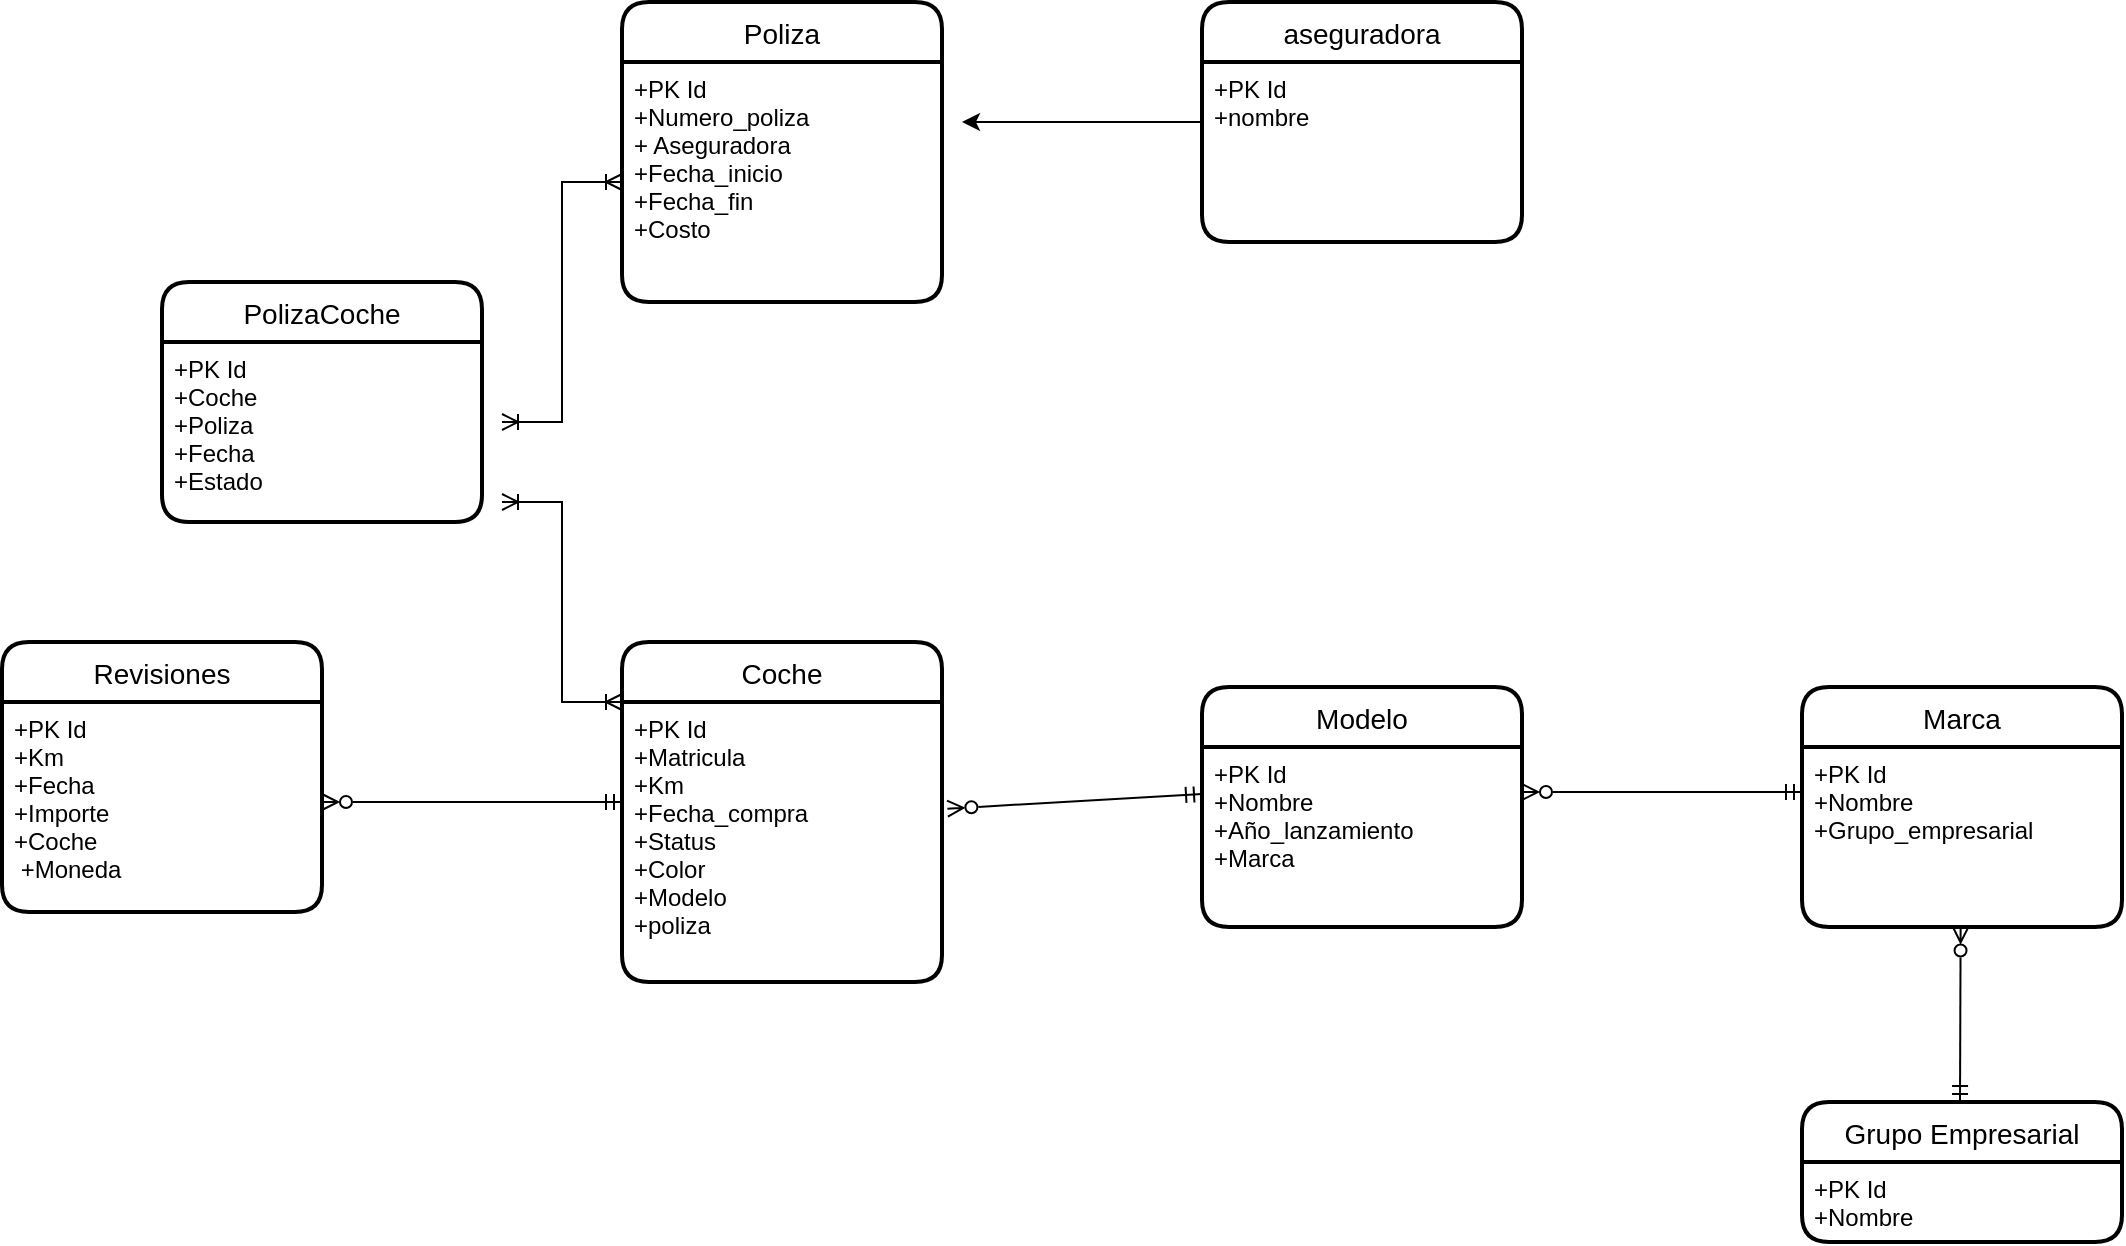 <mxfile version="20.8.10" type="device" pages="2"><diagram id="2QoNxiwll8Pul5m8lIhj" name="1.Modelo"><mxGraphModel dx="1036" dy="623" grid="1" gridSize="10" guides="1" tooltips="1" connect="1" arrows="1" fold="1" page="1" pageScale="1" pageWidth="827" pageHeight="1169" math="0" shadow="0"><root><mxCell id="0"/><mxCell id="1" parent="0"/><mxCell id="qNKaYLxEw9jQtKeDm6D--1" value="Poliza" style="swimlane;childLayout=stackLayout;horizontal=1;startSize=30;horizontalStack=0;rounded=1;fontSize=14;fontStyle=0;strokeWidth=2;resizeParent=0;resizeLast=1;shadow=0;dashed=0;align=center;" parent="1" vertex="1"><mxGeometry x="630" y="250" width="160" height="150" as="geometry"/></mxCell><mxCell id="qNKaYLxEw9jQtKeDm6D--2" value="+PK Id&#10;+Numero_poliza&#10;+ Aseguradora&#10;+Fecha_inicio&#10;+Fecha_fin&#10;+Costo" style="align=left;strokeColor=none;fillColor=none;spacingLeft=4;fontSize=12;verticalAlign=top;resizable=0;rotatable=0;part=1;" parent="qNKaYLxEw9jQtKeDm6D--1" vertex="1"><mxGeometry y="30" width="160" height="120" as="geometry"/></mxCell><mxCell id="qNKaYLxEw9jQtKeDm6D--3" value="Grupo Empresarial" style="swimlane;childLayout=stackLayout;horizontal=1;startSize=30;horizontalStack=0;rounded=1;fontSize=14;fontStyle=0;strokeWidth=2;resizeParent=0;resizeLast=1;shadow=0;dashed=0;align=center;" parent="1" vertex="1"><mxGeometry x="1220" y="800" width="160" height="70" as="geometry"/></mxCell><mxCell id="qNKaYLxEw9jQtKeDm6D--4" value="+PK Id&#10;+Nombre" style="align=left;strokeColor=none;fillColor=none;spacingLeft=4;fontSize=12;verticalAlign=top;resizable=0;rotatable=0;part=1;" parent="qNKaYLxEw9jQtKeDm6D--3" vertex="1"><mxGeometry y="30" width="160" height="40" as="geometry"/></mxCell><mxCell id="qNKaYLxEw9jQtKeDm6D--5" value="Marca" style="swimlane;childLayout=stackLayout;horizontal=1;startSize=30;horizontalStack=0;rounded=1;fontSize=14;fontStyle=0;strokeWidth=2;resizeParent=0;resizeLast=1;shadow=0;dashed=0;align=center;" parent="1" vertex="1"><mxGeometry x="1220" y="592.5" width="160" height="120" as="geometry"/></mxCell><mxCell id="qNKaYLxEw9jQtKeDm6D--6" value="+PK Id&#10;+Nombre&#10;+Grupo_empresarial" style="align=left;strokeColor=none;fillColor=none;spacingLeft=4;fontSize=12;verticalAlign=top;resizable=0;rotatable=0;part=1;" parent="qNKaYLxEw9jQtKeDm6D--5" vertex="1"><mxGeometry y="30" width="160" height="90" as="geometry"/></mxCell><mxCell id="qNKaYLxEw9jQtKeDm6D--7" value="Modelo" style="swimlane;childLayout=stackLayout;horizontal=1;startSize=30;horizontalStack=0;rounded=1;fontSize=14;fontStyle=0;strokeWidth=2;resizeParent=0;resizeLast=1;shadow=0;dashed=0;align=center;" parent="1" vertex="1"><mxGeometry x="920" y="592.5" width="160" height="120" as="geometry"/></mxCell><mxCell id="qNKaYLxEw9jQtKeDm6D--8" value="+PK Id&#10;+Nombre&#10;+Año_lanzamiento&#10;+Marca" style="align=left;strokeColor=none;fillColor=none;spacingLeft=4;fontSize=12;verticalAlign=top;resizable=0;rotatable=0;part=1;" parent="qNKaYLxEw9jQtKeDm6D--7" vertex="1"><mxGeometry y="30" width="160" height="90" as="geometry"/></mxCell><mxCell id="qNKaYLxEw9jQtKeDm6D--9" value="Coche" style="swimlane;childLayout=stackLayout;horizontal=1;startSize=30;horizontalStack=0;rounded=1;fontSize=14;fontStyle=0;strokeWidth=2;resizeParent=0;resizeLast=1;shadow=0;dashed=0;align=center;" parent="1" vertex="1"><mxGeometry x="630" y="570" width="160" height="170" as="geometry"/></mxCell><mxCell id="qNKaYLxEw9jQtKeDm6D--10" value="+PK Id&#10;+Matricula&#10;+Km&#10;+Fecha_compra&#10;+Status&#10;+Color&#10;+Modelo&#10;+poliza&#10;&#10;&#10;" style="align=left;strokeColor=none;fillColor=none;spacingLeft=4;fontSize=12;verticalAlign=top;resizable=0;rotatable=0;part=1;" parent="qNKaYLxEw9jQtKeDm6D--9" vertex="1"><mxGeometry y="30" width="160" height="140" as="geometry"/></mxCell><mxCell id="qNKaYLxEw9jQtKeDm6D--15" value="Revisiones" style="swimlane;childLayout=stackLayout;horizontal=1;startSize=30;horizontalStack=0;rounded=1;fontSize=14;fontStyle=0;strokeWidth=2;resizeParent=0;resizeLast=1;shadow=0;dashed=0;align=center;" parent="1" vertex="1"><mxGeometry x="320" y="570" width="160" height="135" as="geometry"/></mxCell><mxCell id="qNKaYLxEw9jQtKeDm6D--16" value="+PK Id&#10;+Km&#10;+Fecha&#10;+Importe&#10;+Coche&#10; +Moneda" style="align=left;strokeColor=none;fillColor=none;spacingLeft=4;fontSize=12;verticalAlign=top;resizable=0;rotatable=0;part=1;" parent="qNKaYLxEw9jQtKeDm6D--15" vertex="1"><mxGeometry y="30" width="160" height="105" as="geometry"/></mxCell><mxCell id="qNKaYLxEw9jQtKeDm6D--17" value="PolizaCoche" style="swimlane;childLayout=stackLayout;horizontal=1;startSize=30;horizontalStack=0;rounded=1;fontSize=14;fontStyle=0;strokeWidth=2;resizeParent=0;resizeLast=1;shadow=0;dashed=0;align=center;" parent="1" vertex="1"><mxGeometry x="400" y="390" width="160" height="120" as="geometry"/></mxCell><mxCell id="qNKaYLxEw9jQtKeDm6D--18" value="+PK Id&#10;+Coche&#10;+Poliza&#10;+Fecha&#10;+Estado&#10;" style="align=left;strokeColor=none;fillColor=none;spacingLeft=4;fontSize=12;verticalAlign=top;resizable=0;rotatable=0;part=1;" parent="qNKaYLxEw9jQtKeDm6D--17" vertex="1"><mxGeometry y="30" width="160" height="90" as="geometry"/></mxCell><mxCell id="qNKaYLxEw9jQtKeDm6D--19" value="" style="edgeStyle=entityRelationEdgeStyle;fontSize=12;html=1;endArrow=ERoneToMany;startArrow=ERoneToMany;rounded=0;" parent="1" target="qNKaYLxEw9jQtKeDm6D--2" edge="1"><mxGeometry width="100" height="100" relative="1" as="geometry"><mxPoint x="570" y="460" as="sourcePoint"/><mxPoint x="500" y="220" as="targetPoint"/></mxGeometry></mxCell><mxCell id="qNKaYLxEw9jQtKeDm6D--20" value="" style="edgeStyle=entityRelationEdgeStyle;fontSize=12;html=1;endArrow=ERoneToMany;startArrow=ERoneToMany;rounded=0;entryX=0;entryY=0;entryDx=0;entryDy=0;" parent="1" target="qNKaYLxEw9jQtKeDm6D--10" edge="1"><mxGeometry width="100" height="100" relative="1" as="geometry"><mxPoint x="570" y="500" as="sourcePoint"/><mxPoint x="615" y="340" as="targetPoint"/></mxGeometry></mxCell><mxCell id="qNKaYLxEw9jQtKeDm6D--22" value="" style="endArrow=ERmandOne;html=1;rounded=0;endFill=0;exitX=1.017;exitY=0.381;exitDx=0;exitDy=0;exitPerimeter=0;startArrow=ERzeroToMany;startFill=0;" parent="1" source="qNKaYLxEw9jQtKeDm6D--10" edge="1"><mxGeometry relative="1" as="geometry"><mxPoint x="890.0" y="630" as="sourcePoint"/><mxPoint x="920" y="646" as="targetPoint"/></mxGeometry></mxCell><mxCell id="qNKaYLxEw9jQtKeDm6D--23" value="" style="endArrow=ERmandOne;html=1;rounded=0;endFill=0;exitX=0.554;exitY=1.019;exitDx=0;exitDy=0;exitPerimeter=0;startArrow=ERzeroToMany;startFill=0;" parent="1" edge="1"><mxGeometry relative="1" as="geometry"><mxPoint x="1299.32" y="712.28" as="sourcePoint"/><mxPoint x="1299" y="800" as="targetPoint"/></mxGeometry></mxCell><mxCell id="qNKaYLxEw9jQtKeDm6D--24" value="" style="endArrow=ERmandOne;html=1;rounded=0;endFill=0;exitX=1;exitY=0.25;exitDx=0;exitDy=0;startArrow=ERzeroToMany;startFill=0;entryX=0;entryY=0.25;entryDx=0;entryDy=0;" parent="1" source="qNKaYLxEw9jQtKeDm6D--8" target="qNKaYLxEw9jQtKeDm6D--6" edge="1"><mxGeometry relative="1" as="geometry"><mxPoint x="1290" y="585" as="sourcePoint"/><mxPoint x="1291.36" y="742.72" as="targetPoint"/></mxGeometry></mxCell><mxCell id="qNKaYLxEw9jQtKeDm6D--26" value="" style="endArrow=ERmandOne;html=1;rounded=0;endFill=0;startArrow=ERzeroToMany;startFill=0;entryX=0.004;entryY=0.326;entryDx=0;entryDy=0;entryPerimeter=0;" parent="1" edge="1"><mxGeometry relative="1" as="geometry"><mxPoint x="480" y="650" as="sourcePoint"/><mxPoint x="630.0" y="650" as="targetPoint"/></mxGeometry></mxCell><mxCell id="AfNg4ZE4cDj1-BkYTG58-3" style="edgeStyle=orthogonalEdgeStyle;rounded=0;orthogonalLoop=1;jettySize=auto;html=1;" parent="1" source="wKbNUhQjJm_0DFIjk-6g-2" edge="1"><mxGeometry relative="1" as="geometry"><mxPoint x="800" y="310" as="targetPoint"/></mxGeometry></mxCell><mxCell id="wKbNUhQjJm_0DFIjk-6g-2" value="aseguradora" style="swimlane;childLayout=stackLayout;horizontal=1;startSize=30;horizontalStack=0;rounded=1;fontSize=14;fontStyle=0;strokeWidth=2;resizeParent=0;resizeLast=1;shadow=0;dashed=0;align=center;" parent="1" vertex="1"><mxGeometry x="920" y="250" width="160" height="120" as="geometry"/></mxCell><mxCell id="wKbNUhQjJm_0DFIjk-6g-3" value="+PK Id&#10;+nombre&#10;" style="align=left;strokeColor=none;fillColor=none;spacingLeft=4;fontSize=12;verticalAlign=top;resizable=0;rotatable=0;part=1;" parent="wKbNUhQjJm_0DFIjk-6g-2" vertex="1"><mxGeometry y="30" width="160" height="90" as="geometry"/></mxCell></root></mxGraphModel></diagram><diagram id="mzBa460g7sNxminYC75H" name="2.Normalizado"><mxGraphModel dx="1036" dy="623" grid="1" gridSize="10" guides="1" tooltips="1" connect="1" arrows="1" fold="1" page="1" pageScale="1" pageWidth="827" pageHeight="1169" math="0" shadow="0"><root><mxCell id="0"/><mxCell id="1" parent="0"/><mxCell id="nXVe2MRF7LgsCoxnmRQP-1" value="coches" style="shape=table;startSize=30;container=1;collapsible=1;childLayout=tableLayout;fixedRows=1;rowLines=0;fontStyle=1;align=center;resizeLast=1;fillColor=#f8cecc;strokeColor=#b85450;" parent="1" vertex="1"><mxGeometry x="510" y="770" width="180" height="400" as="geometry"/></mxCell><mxCell id="nXVe2MRF7LgsCoxnmRQP-2" value="" style="shape=tableRow;horizontal=0;startSize=0;swimlaneHead=0;swimlaneBody=0;fillColor=none;collapsible=0;dropTarget=0;points=[[0,0.5],[1,0.5]];portConstraint=eastwest;top=0;left=0;right=0;bottom=1;" parent="nXVe2MRF7LgsCoxnmRQP-1" vertex="1"><mxGeometry y="30" width="180" height="30" as="geometry"/></mxCell><mxCell id="nXVe2MRF7LgsCoxnmRQP-3" value="PK" style="shape=partialRectangle;connectable=0;fillColor=none;top=0;left=0;bottom=0;right=0;fontStyle=1;overflow=hidden;" parent="nXVe2MRF7LgsCoxnmRQP-2" vertex="1"><mxGeometry width="30" height="30" as="geometry"><mxRectangle width="30" height="30" as="alternateBounds"/></mxGeometry></mxCell><mxCell id="nXVe2MRF7LgsCoxnmRQP-4" value="idcoche" style="shape=partialRectangle;connectable=0;fillColor=none;top=0;left=0;bottom=0;right=0;align=left;spacingLeft=6;fontStyle=5;overflow=hidden;" parent="nXVe2MRF7LgsCoxnmRQP-2" vertex="1"><mxGeometry x="30" width="150" height="30" as="geometry"><mxRectangle width="150" height="30" as="alternateBounds"/></mxGeometry></mxCell><mxCell id="nXVe2MRF7LgsCoxnmRQP-5" value="" style="shape=tableRow;horizontal=0;startSize=0;swimlaneHead=0;swimlaneBody=0;fillColor=none;collapsible=0;dropTarget=0;points=[[0,0.5],[1,0.5]];portConstraint=eastwest;top=0;left=0;right=0;bottom=0;" parent="nXVe2MRF7LgsCoxnmRQP-1" vertex="1"><mxGeometry y="60" width="180" height="30" as="geometry"/></mxCell><mxCell id="nXVe2MRF7LgsCoxnmRQP-6" value="FK" style="shape=partialRectangle;connectable=0;fillColor=none;top=0;left=0;bottom=0;right=0;editable=1;overflow=hidden;" parent="nXVe2MRF7LgsCoxnmRQP-5" vertex="1"><mxGeometry width="30" height="30" as="geometry"><mxRectangle width="30" height="30" as="alternateBounds"/></mxGeometry></mxCell><mxCell id="nXVe2MRF7LgsCoxnmRQP-7" value="idmodelo" style="shape=partialRectangle;connectable=0;fillColor=none;top=0;left=0;bottom=0;right=0;align=left;spacingLeft=6;overflow=hidden;fontStyle=4" parent="nXVe2MRF7LgsCoxnmRQP-5" vertex="1"><mxGeometry x="30" width="150" height="30" as="geometry"><mxRectangle width="150" height="30" as="alternateBounds"/></mxGeometry></mxCell><mxCell id="nXVe2MRF7LgsCoxnmRQP-14" value="" style="shape=tableRow;horizontal=0;startSize=0;swimlaneHead=0;swimlaneBody=0;fillColor=none;collapsible=0;dropTarget=0;points=[[0,0.5],[1,0.5]];portConstraint=eastwest;top=0;left=0;right=0;bottom=0;" parent="nXVe2MRF7LgsCoxnmRQP-1" vertex="1"><mxGeometry y="90" width="180" height="30" as="geometry"/></mxCell><mxCell id="nXVe2MRF7LgsCoxnmRQP-15" value="FK" style="shape=partialRectangle;connectable=0;fillColor=none;top=0;left=0;bottom=0;right=0;editable=1;overflow=hidden;" parent="nXVe2MRF7LgsCoxnmRQP-14" vertex="1"><mxGeometry width="30" height="30" as="geometry"><mxRectangle width="30" height="30" as="alternateBounds"/></mxGeometry></mxCell><mxCell id="nXVe2MRF7LgsCoxnmRQP-16" value="idcolor" style="shape=partialRectangle;connectable=0;fillColor=none;top=0;left=0;bottom=0;right=0;align=left;spacingLeft=6;overflow=hidden;fontStyle=4" parent="nXVe2MRF7LgsCoxnmRQP-14" vertex="1"><mxGeometry x="30" width="150" height="30" as="geometry"><mxRectangle width="150" height="30" as="alternateBounds"/></mxGeometry></mxCell><mxCell id="nXVe2MRF7LgsCoxnmRQP-17" value="" style="shape=tableRow;horizontal=0;startSize=0;swimlaneHead=0;swimlaneBody=0;fillColor=none;collapsible=0;dropTarget=0;points=[[0,0.5],[1,0.5]];portConstraint=eastwest;top=0;left=0;right=0;bottom=0;" parent="nXVe2MRF7LgsCoxnmRQP-1" vertex="1"><mxGeometry y="120" width="180" height="30" as="geometry"/></mxCell><mxCell id="nXVe2MRF7LgsCoxnmRQP-18" value="" style="shape=partialRectangle;connectable=0;fillColor=none;top=0;left=0;bottom=0;right=0;editable=1;overflow=hidden;" parent="nXVe2MRF7LgsCoxnmRQP-17" vertex="1"><mxGeometry width="30" height="30" as="geometry"><mxRectangle width="30" height="30" as="alternateBounds"/></mxGeometry></mxCell><mxCell id="nXVe2MRF7LgsCoxnmRQP-19" value="matricula" style="shape=partialRectangle;connectable=0;fillColor=none;top=0;left=0;bottom=0;right=0;align=left;spacingLeft=6;overflow=hidden;fontStyle=4" parent="nXVe2MRF7LgsCoxnmRQP-17" vertex="1"><mxGeometry x="30" width="150" height="30" as="geometry"><mxRectangle width="150" height="30" as="alternateBounds"/></mxGeometry></mxCell><mxCell id="nXVe2MRF7LgsCoxnmRQP-20" value="" style="shape=tableRow;horizontal=0;startSize=0;swimlaneHead=0;swimlaneBody=0;fillColor=none;collapsible=0;dropTarget=0;points=[[0,0.5],[1,0.5]];portConstraint=eastwest;top=0;left=0;right=0;bottom=0;" parent="nXVe2MRF7LgsCoxnmRQP-1" vertex="1"><mxGeometry y="150" width="180" height="30" as="geometry"/></mxCell><mxCell id="nXVe2MRF7LgsCoxnmRQP-21" value="" style="shape=partialRectangle;connectable=0;fillColor=none;top=0;left=0;bottom=0;right=0;editable=1;overflow=hidden;" parent="nXVe2MRF7LgsCoxnmRQP-20" vertex="1"><mxGeometry width="30" height="30" as="geometry"><mxRectangle width="30" height="30" as="alternateBounds"/></mxGeometry></mxCell><mxCell id="nXVe2MRF7LgsCoxnmRQP-22" value="num_kilometros" style="shape=partialRectangle;connectable=0;fillColor=none;top=0;left=0;bottom=0;right=0;align=left;spacingLeft=6;overflow=hidden;fontStyle=4" parent="nXVe2MRF7LgsCoxnmRQP-20" vertex="1"><mxGeometry x="30" width="150" height="30" as="geometry"><mxRectangle width="150" height="30" as="alternateBounds"/></mxGeometry></mxCell><mxCell id="nXVe2MRF7LgsCoxnmRQP-26" value="" style="shape=tableRow;horizontal=0;startSize=0;swimlaneHead=0;swimlaneBody=0;fillColor=none;collapsible=0;dropTarget=0;points=[[0,0.5],[1,0.5]];portConstraint=eastwest;top=0;left=0;right=0;bottom=0;" parent="nXVe2MRF7LgsCoxnmRQP-1" vertex="1"><mxGeometry y="180" width="180" height="30" as="geometry"/></mxCell><mxCell id="nXVe2MRF7LgsCoxnmRQP-27" value="" style="shape=partialRectangle;connectable=0;fillColor=none;top=0;left=0;bottom=0;right=0;editable=1;overflow=hidden;" parent="nXVe2MRF7LgsCoxnmRQP-26" vertex="1"><mxGeometry width="30" height="30" as="geometry"><mxRectangle width="30" height="30" as="alternateBounds"/></mxGeometry></mxCell><mxCell id="nXVe2MRF7LgsCoxnmRQP-28" value="dt_compra" style="shape=partialRectangle;connectable=0;fillColor=none;top=0;left=0;bottom=0;right=0;align=left;spacingLeft=6;overflow=hidden;fontStyle=4" parent="nXVe2MRF7LgsCoxnmRQP-26" vertex="1"><mxGeometry x="30" width="150" height="30" as="geometry"><mxRectangle width="150" height="30" as="alternateBounds"/></mxGeometry></mxCell><mxCell id="sikefTD68zuEG2udqxXR-8" value="" style="shape=tableRow;horizontal=0;startSize=0;swimlaneHead=0;swimlaneBody=0;fillColor=none;collapsible=0;dropTarget=0;points=[[0,0.5],[1,0.5]];portConstraint=eastwest;top=0;left=0;right=0;bottom=0;" parent="nXVe2MRF7LgsCoxnmRQP-1" vertex="1"><mxGeometry y="210" width="180" height="30" as="geometry"/></mxCell><mxCell id="sikefTD68zuEG2udqxXR-9" value="" style="shape=partialRectangle;connectable=0;fillColor=none;top=0;left=0;bottom=0;right=0;editable=1;overflow=hidden;" parent="sikefTD68zuEG2udqxXR-8" vertex="1"><mxGeometry width="30" height="30" as="geometry"><mxRectangle width="30" height="30" as="alternateBounds"/></mxGeometry></mxCell><mxCell id="sikefTD68zuEG2udqxXR-10" value="status" style="shape=partialRectangle;connectable=0;fillColor=none;top=0;left=0;bottom=0;right=0;align=left;spacingLeft=6;overflow=hidden;fontStyle=4" parent="sikefTD68zuEG2udqxXR-8" vertex="1"><mxGeometry x="30" width="150" height="30" as="geometry"><mxRectangle width="150" height="30" as="alternateBounds"/></mxGeometry></mxCell><mxCell id="cBSvtifTAqU29_-PhsTt-1" value="" style="shape=tableRow;horizontal=0;startSize=0;swimlaneHead=0;swimlaneBody=0;fillColor=none;collapsible=0;dropTarget=0;points=[[0,0.5],[1,0.5]];portConstraint=eastwest;top=0;left=0;right=0;bottom=0;" parent="nXVe2MRF7LgsCoxnmRQP-1" vertex="1"><mxGeometry y="240" width="180" height="30" as="geometry"/></mxCell><mxCell id="cBSvtifTAqU29_-PhsTt-2" value="FK" style="shape=partialRectangle;connectable=0;fillColor=none;top=0;left=0;bottom=0;right=0;editable=1;overflow=hidden;" parent="cBSvtifTAqU29_-PhsTt-1" vertex="1"><mxGeometry width="30" height="30" as="geometry"><mxRectangle width="30" height="30" as="alternateBounds"/></mxGeometry></mxCell><mxCell id="cBSvtifTAqU29_-PhsTt-3" value="idpoliza" style="shape=partialRectangle;connectable=0;fillColor=none;top=0;left=0;bottom=0;right=0;align=left;spacingLeft=6;overflow=hidden;fontStyle=4" parent="cBSvtifTAqU29_-PhsTt-1" vertex="1"><mxGeometry x="30" width="150" height="30" as="geometry"><mxRectangle width="150" height="30" as="alternateBounds"/></mxGeometry></mxCell><mxCell id="nXVe2MRF7LgsCoxnmRQP-8" value="" style="shape=tableRow;horizontal=0;startSize=0;swimlaneHead=0;swimlaneBody=0;fillColor=none;collapsible=0;dropTarget=0;points=[[0,0.5],[1,0.5]];portConstraint=eastwest;top=0;left=0;right=0;bottom=0;" parent="nXVe2MRF7LgsCoxnmRQP-1" vertex="1"><mxGeometry y="270" width="180" height="30" as="geometry"/></mxCell><mxCell id="nXVe2MRF7LgsCoxnmRQP-9" value="" style="shape=partialRectangle;connectable=0;fillColor=none;top=0;left=0;bottom=0;right=0;editable=1;overflow=hidden;" parent="nXVe2MRF7LgsCoxnmRQP-8" vertex="1"><mxGeometry width="30" height="30" as="geometry"><mxRectangle width="30" height="30" as="alternateBounds"/></mxGeometry></mxCell><mxCell id="nXVe2MRF7LgsCoxnmRQP-10" value="" style="shape=partialRectangle;connectable=0;fillColor=none;top=0;left=0;bottom=0;right=0;align=left;spacingLeft=6;overflow=hidden;fontStyle=4" parent="nXVe2MRF7LgsCoxnmRQP-8" vertex="1"><mxGeometry x="30" width="150" height="30" as="geometry"><mxRectangle width="150" height="30" as="alternateBounds"/></mxGeometry></mxCell><mxCell id="nXVe2MRF7LgsCoxnmRQP-11" value="" style="shape=tableRow;horizontal=0;startSize=0;swimlaneHead=0;swimlaneBody=0;fillColor=none;collapsible=0;dropTarget=0;points=[[0,0.5],[1,0.5]];portConstraint=eastwest;top=0;left=0;right=0;bottom=0;" parent="nXVe2MRF7LgsCoxnmRQP-1" vertex="1"><mxGeometry y="300" width="180" height="20" as="geometry"/></mxCell><mxCell id="nXVe2MRF7LgsCoxnmRQP-12" value="" style="shape=partialRectangle;connectable=0;fillColor=none;top=0;left=0;bottom=0;right=0;editable=1;overflow=hidden;" parent="nXVe2MRF7LgsCoxnmRQP-11" vertex="1"><mxGeometry width="30" height="20" as="geometry"><mxRectangle width="30" height="20" as="alternateBounds"/></mxGeometry></mxCell><mxCell id="nXVe2MRF7LgsCoxnmRQP-13" value="" style="shape=partialRectangle;connectable=0;fillColor=none;top=0;left=0;bottom=0;right=0;align=left;spacingLeft=6;overflow=hidden;fontStyle=4" parent="nXVe2MRF7LgsCoxnmRQP-11" vertex="1"><mxGeometry x="30" width="150" height="20" as="geometry"><mxRectangle width="150" height="20" as="alternateBounds"/></mxGeometry></mxCell><mxCell id="nXVe2MRF7LgsCoxnmRQP-23" value="" style="shape=tableRow;horizontal=0;startSize=0;swimlaneHead=0;swimlaneBody=0;fillColor=none;collapsible=0;dropTarget=0;points=[[0,0.5],[1,0.5]];portConstraint=eastwest;top=0;left=0;right=0;bottom=0;" parent="nXVe2MRF7LgsCoxnmRQP-1" vertex="1"><mxGeometry y="320" width="180" height="30" as="geometry"/></mxCell><mxCell id="nXVe2MRF7LgsCoxnmRQP-24" value="" style="shape=partialRectangle;connectable=0;fillColor=none;top=0;left=0;bottom=0;right=0;editable=1;overflow=hidden;" parent="nXVe2MRF7LgsCoxnmRQP-23" vertex="1"><mxGeometry width="30" height="30" as="geometry"><mxRectangle width="30" height="30" as="alternateBounds"/></mxGeometry></mxCell><mxCell id="nXVe2MRF7LgsCoxnmRQP-25" value="" style="shape=partialRectangle;connectable=0;fillColor=none;top=0;left=0;bottom=0;right=0;align=left;spacingLeft=6;overflow=hidden;fontStyle=4" parent="nXVe2MRF7LgsCoxnmRQP-23" vertex="1"><mxGeometry x="30" width="150" height="30" as="geometry"><mxRectangle width="150" height="30" as="alternateBounds"/></mxGeometry></mxCell><mxCell id="nXVe2MRF7LgsCoxnmRQP-29" value="" style="shape=tableRow;horizontal=0;startSize=0;swimlaneHead=0;swimlaneBody=0;fillColor=none;collapsible=0;dropTarget=0;points=[[0,0.5],[1,0.5]];portConstraint=eastwest;top=0;left=0;right=0;bottom=0;" parent="nXVe2MRF7LgsCoxnmRQP-1" vertex="1"><mxGeometry y="350" width="180" height="30" as="geometry"/></mxCell><mxCell id="nXVe2MRF7LgsCoxnmRQP-30" value="" style="shape=partialRectangle;connectable=0;fillColor=none;top=0;left=0;bottom=0;right=0;editable=1;overflow=hidden;" parent="nXVe2MRF7LgsCoxnmRQP-29" vertex="1"><mxGeometry width="30" height="30" as="geometry"><mxRectangle width="30" height="30" as="alternateBounds"/></mxGeometry></mxCell><mxCell id="nXVe2MRF7LgsCoxnmRQP-31" value="" style="shape=partialRectangle;connectable=0;fillColor=none;top=0;left=0;bottom=0;right=0;align=left;spacingLeft=6;overflow=hidden;fontStyle=4" parent="nXVe2MRF7LgsCoxnmRQP-29" vertex="1"><mxGeometry x="30" width="150" height="30" as="geometry"><mxRectangle width="150" height="30" as="alternateBounds"/></mxGeometry></mxCell><mxCell id="nXVe2MRF7LgsCoxnmRQP-32" value="" style="shape=tableRow;horizontal=0;startSize=0;swimlaneHead=0;swimlaneBody=0;fillColor=none;collapsible=0;dropTarget=0;points=[[0,0.5],[1,0.5]];portConstraint=eastwest;top=0;left=0;right=0;bottom=0;" parent="nXVe2MRF7LgsCoxnmRQP-1" vertex="1"><mxGeometry y="380" width="180" height="20" as="geometry"/></mxCell><mxCell id="nXVe2MRF7LgsCoxnmRQP-33" value="" style="shape=partialRectangle;connectable=0;fillColor=none;top=0;left=0;bottom=0;right=0;editable=1;overflow=hidden;" parent="nXVe2MRF7LgsCoxnmRQP-32" vertex="1"><mxGeometry width="30" height="20" as="geometry"><mxRectangle width="30" height="20" as="alternateBounds"/></mxGeometry></mxCell><mxCell id="nXVe2MRF7LgsCoxnmRQP-34" value="" style="shape=partialRectangle;connectable=0;fillColor=none;top=0;left=0;bottom=0;right=0;align=left;spacingLeft=6;overflow=hidden;fontStyle=4" parent="nXVe2MRF7LgsCoxnmRQP-32" vertex="1"><mxGeometry x="30" width="150" height="20" as="geometry"><mxRectangle width="150" height="20" as="alternateBounds"/></mxGeometry></mxCell><mxCell id="nXVe2MRF7LgsCoxnmRQP-35" value="grupo_empresarial" style="shape=table;startSize=30;container=1;collapsible=1;childLayout=tableLayout;fixedRows=1;rowLines=0;fontStyle=1;align=center;resizeLast=1;fillColor=#fff2cc;strokeColor=#d6b656;" parent="1" vertex="1"><mxGeometry x="960" y="1050" width="180" height="140" as="geometry"/></mxCell><mxCell id="nXVe2MRF7LgsCoxnmRQP-36" value="" style="shape=tableRow;horizontal=0;startSize=0;swimlaneHead=0;swimlaneBody=0;fillColor=none;collapsible=0;dropTarget=0;points=[[0,0.5],[1,0.5]];portConstraint=eastwest;top=0;left=0;right=0;bottom=1;" parent="nXVe2MRF7LgsCoxnmRQP-35" vertex="1"><mxGeometry y="30" width="180" height="30" as="geometry"/></mxCell><mxCell id="nXVe2MRF7LgsCoxnmRQP-37" value="PK" style="shape=partialRectangle;connectable=0;fillColor=none;top=0;left=0;bottom=0;right=0;fontStyle=1;overflow=hidden;" parent="nXVe2MRF7LgsCoxnmRQP-36" vertex="1"><mxGeometry width="30" height="30" as="geometry"><mxRectangle width="30" height="30" as="alternateBounds"/></mxGeometry></mxCell><mxCell id="nXVe2MRF7LgsCoxnmRQP-38" value="idgrupo" style="shape=partialRectangle;connectable=0;fillColor=none;top=0;left=0;bottom=0;right=0;align=left;spacingLeft=6;fontStyle=5;overflow=hidden;" parent="nXVe2MRF7LgsCoxnmRQP-36" vertex="1"><mxGeometry x="30" width="150" height="30" as="geometry"><mxRectangle width="150" height="30" as="alternateBounds"/></mxGeometry></mxCell><mxCell id="nXVe2MRF7LgsCoxnmRQP-39" value="" style="shape=tableRow;horizontal=0;startSize=0;swimlaneHead=0;swimlaneBody=0;fillColor=none;collapsible=0;dropTarget=0;points=[[0,0.5],[1,0.5]];portConstraint=eastwest;top=0;left=0;right=0;bottom=0;" parent="nXVe2MRF7LgsCoxnmRQP-35" vertex="1"><mxGeometry y="60" width="180" height="20" as="geometry"/></mxCell><mxCell id="nXVe2MRF7LgsCoxnmRQP-40" value="" style="shape=partialRectangle;connectable=0;fillColor=none;top=0;left=0;bottom=0;right=0;editable=1;overflow=hidden;" parent="nXVe2MRF7LgsCoxnmRQP-39" vertex="1"><mxGeometry width="30" height="20" as="geometry"><mxRectangle width="30" height="20" as="alternateBounds"/></mxGeometry></mxCell><mxCell id="nXVe2MRF7LgsCoxnmRQP-41" value="name" style="shape=partialRectangle;connectable=0;fillColor=none;top=0;left=0;bottom=0;right=0;align=left;spacingLeft=6;overflow=hidden;fontStyle=4" parent="nXVe2MRF7LgsCoxnmRQP-39" vertex="1"><mxGeometry x="30" width="150" height="20" as="geometry"><mxRectangle width="150" height="20" as="alternateBounds"/></mxGeometry></mxCell><mxCell id="nXVe2MRF7LgsCoxnmRQP-42" value="" style="shape=tableRow;horizontal=0;startSize=0;swimlaneHead=0;swimlaneBody=0;fillColor=none;collapsible=0;dropTarget=0;points=[[0,0.5],[1,0.5]];portConstraint=eastwest;top=0;left=0;right=0;bottom=0;" parent="nXVe2MRF7LgsCoxnmRQP-35" vertex="1"><mxGeometry y="80" width="180" height="30" as="geometry"/></mxCell><mxCell id="nXVe2MRF7LgsCoxnmRQP-43" value="" style="shape=partialRectangle;connectable=0;fillColor=none;top=0;left=0;bottom=0;right=0;editable=1;overflow=hidden;" parent="nXVe2MRF7LgsCoxnmRQP-42" vertex="1"><mxGeometry width="30" height="30" as="geometry"><mxRectangle width="30" height="30" as="alternateBounds"/></mxGeometry></mxCell><mxCell id="nXVe2MRF7LgsCoxnmRQP-44" value="" style="shape=partialRectangle;connectable=0;fillColor=none;top=0;left=0;bottom=0;right=0;align=left;spacingLeft=6;overflow=hidden;" parent="nXVe2MRF7LgsCoxnmRQP-42" vertex="1"><mxGeometry x="30" width="150" height="30" as="geometry"><mxRectangle width="150" height="30" as="alternateBounds"/></mxGeometry></mxCell><mxCell id="nXVe2MRF7LgsCoxnmRQP-45" value="" style="shape=tableRow;horizontal=0;startSize=0;swimlaneHead=0;swimlaneBody=0;fillColor=none;collapsible=0;dropTarget=0;points=[[0,0.5],[1,0.5]];portConstraint=eastwest;top=0;left=0;right=0;bottom=0;" parent="nXVe2MRF7LgsCoxnmRQP-35" vertex="1"><mxGeometry y="110" width="180" height="30" as="geometry"/></mxCell><mxCell id="nXVe2MRF7LgsCoxnmRQP-46" value="" style="shape=partialRectangle;connectable=0;fillColor=none;top=0;left=0;bottom=0;right=0;editable=1;overflow=hidden;" parent="nXVe2MRF7LgsCoxnmRQP-45" vertex="1"><mxGeometry width="30" height="30" as="geometry"><mxRectangle width="30" height="30" as="alternateBounds"/></mxGeometry></mxCell><mxCell id="nXVe2MRF7LgsCoxnmRQP-47" value="" style="shape=partialRectangle;connectable=0;fillColor=none;top=0;left=0;bottom=0;right=0;align=left;spacingLeft=6;overflow=hidden;" parent="nXVe2MRF7LgsCoxnmRQP-45" vertex="1"><mxGeometry x="30" width="150" height="30" as="geometry"><mxRectangle width="150" height="30" as="alternateBounds"/></mxGeometry></mxCell><mxCell id="nXVe2MRF7LgsCoxnmRQP-48" value="marca" style="shape=table;startSize=30;container=1;collapsible=1;childLayout=tableLayout;fixedRows=1;rowLines=0;fontStyle=1;align=center;resizeLast=1;fillColor=#fff2cc;strokeColor=#d6b656;" parent="1" vertex="1"><mxGeometry x="960" y="840" width="180" height="180" as="geometry"/></mxCell><mxCell id="nXVe2MRF7LgsCoxnmRQP-49" value="" style="shape=tableRow;horizontal=0;startSize=0;swimlaneHead=0;swimlaneBody=0;fillColor=none;collapsible=0;dropTarget=0;points=[[0,0.5],[1,0.5]];portConstraint=eastwest;top=0;left=0;right=0;bottom=1;" parent="nXVe2MRF7LgsCoxnmRQP-48" vertex="1"><mxGeometry y="30" width="180" height="30" as="geometry"/></mxCell><mxCell id="nXVe2MRF7LgsCoxnmRQP-50" value="PK" style="shape=partialRectangle;connectable=0;fillColor=none;top=0;left=0;bottom=0;right=0;fontStyle=1;overflow=hidden;" parent="nXVe2MRF7LgsCoxnmRQP-49" vertex="1"><mxGeometry width="30" height="30" as="geometry"><mxRectangle width="30" height="30" as="alternateBounds"/></mxGeometry></mxCell><mxCell id="nXVe2MRF7LgsCoxnmRQP-51" value="idmarca" style="shape=partialRectangle;connectable=0;fillColor=none;top=0;left=0;bottom=0;right=0;align=left;spacingLeft=6;fontStyle=5;overflow=hidden;" parent="nXVe2MRF7LgsCoxnmRQP-49" vertex="1"><mxGeometry x="30" width="150" height="30" as="geometry"><mxRectangle width="150" height="30" as="alternateBounds"/></mxGeometry></mxCell><mxCell id="nXVe2MRF7LgsCoxnmRQP-52" value="" style="shape=tableRow;horizontal=0;startSize=0;swimlaneHead=0;swimlaneBody=0;fillColor=none;collapsible=0;dropTarget=0;points=[[0,0.5],[1,0.5]];portConstraint=eastwest;top=0;left=0;right=0;bottom=0;" parent="nXVe2MRF7LgsCoxnmRQP-48" vertex="1"><mxGeometry y="60" width="180" height="30" as="geometry"/></mxCell><mxCell id="nXVe2MRF7LgsCoxnmRQP-53" value="" style="shape=partialRectangle;connectable=0;fillColor=none;top=0;left=0;bottom=0;right=0;editable=1;overflow=hidden;" parent="nXVe2MRF7LgsCoxnmRQP-52" vertex="1"><mxGeometry width="30" height="30" as="geometry"><mxRectangle width="30" height="30" as="alternateBounds"/></mxGeometry></mxCell><mxCell id="nXVe2MRF7LgsCoxnmRQP-54" value="name" style="shape=partialRectangle;connectable=0;fillColor=none;top=0;left=0;bottom=0;right=0;align=left;spacingLeft=6;overflow=hidden;fontStyle=4" parent="nXVe2MRF7LgsCoxnmRQP-52" vertex="1"><mxGeometry x="30" width="150" height="30" as="geometry"><mxRectangle width="150" height="30" as="alternateBounds"/></mxGeometry></mxCell><mxCell id="sikefTD68zuEG2udqxXR-14" value="" style="shape=tableRow;horizontal=0;startSize=0;swimlaneHead=0;swimlaneBody=0;fillColor=none;collapsible=0;dropTarget=0;points=[[0,0.5],[1,0.5]];portConstraint=eastwest;top=0;left=0;right=0;bottom=0;" parent="nXVe2MRF7LgsCoxnmRQP-48" vertex="1"><mxGeometry y="90" width="180" height="30" as="geometry"/></mxCell><mxCell id="sikefTD68zuEG2udqxXR-15" value="FK" style="shape=partialRectangle;connectable=0;fillColor=none;top=0;left=0;bottom=0;right=0;editable=1;overflow=hidden;" parent="sikefTD68zuEG2udqxXR-14" vertex="1"><mxGeometry width="30" height="30" as="geometry"><mxRectangle width="30" height="30" as="alternateBounds"/></mxGeometry></mxCell><mxCell id="sikefTD68zuEG2udqxXR-16" value="idgrupo" style="shape=partialRectangle;connectable=0;fillColor=none;top=0;left=0;bottom=0;right=0;align=left;spacingLeft=6;overflow=hidden;fontStyle=4" parent="sikefTD68zuEG2udqxXR-14" vertex="1"><mxGeometry x="30" width="150" height="30" as="geometry"><mxRectangle width="150" height="30" as="alternateBounds"/></mxGeometry></mxCell><mxCell id="nXVe2MRF7LgsCoxnmRQP-55" value="" style="shape=tableRow;horizontal=0;startSize=0;swimlaneHead=0;swimlaneBody=0;fillColor=none;collapsible=0;dropTarget=0;points=[[0,0.5],[1,0.5]];portConstraint=eastwest;top=0;left=0;right=0;bottom=0;" parent="nXVe2MRF7LgsCoxnmRQP-48" vertex="1"><mxGeometry y="120" width="180" height="30" as="geometry"/></mxCell><mxCell id="nXVe2MRF7LgsCoxnmRQP-56" value="" style="shape=partialRectangle;connectable=0;fillColor=none;top=0;left=0;bottom=0;right=0;editable=1;overflow=hidden;" parent="nXVe2MRF7LgsCoxnmRQP-55" vertex="1"><mxGeometry width="30" height="30" as="geometry"><mxRectangle width="30" height="30" as="alternateBounds"/></mxGeometry></mxCell><mxCell id="nXVe2MRF7LgsCoxnmRQP-57" value="" style="shape=partialRectangle;connectable=0;fillColor=none;top=0;left=0;bottom=0;right=0;align=left;spacingLeft=6;overflow=hidden;fontStyle=4" parent="nXVe2MRF7LgsCoxnmRQP-55" vertex="1"><mxGeometry x="30" width="150" height="30" as="geometry"><mxRectangle width="150" height="30" as="alternateBounds"/></mxGeometry></mxCell><mxCell id="nXVe2MRF7LgsCoxnmRQP-58" value="" style="shape=tableRow;horizontal=0;startSize=0;swimlaneHead=0;swimlaneBody=0;fillColor=none;collapsible=0;dropTarget=0;points=[[0,0.5],[1,0.5]];portConstraint=eastwest;top=0;left=0;right=0;bottom=0;" parent="nXVe2MRF7LgsCoxnmRQP-48" vertex="1"><mxGeometry y="150" width="180" height="30" as="geometry"/></mxCell><mxCell id="nXVe2MRF7LgsCoxnmRQP-59" value="" style="shape=partialRectangle;connectable=0;fillColor=none;top=0;left=0;bottom=0;right=0;editable=1;overflow=hidden;" parent="nXVe2MRF7LgsCoxnmRQP-58" vertex="1"><mxGeometry width="30" height="30" as="geometry"><mxRectangle width="30" height="30" as="alternateBounds"/></mxGeometry></mxCell><mxCell id="nXVe2MRF7LgsCoxnmRQP-60" value="" style="shape=partialRectangle;connectable=0;fillColor=none;top=0;left=0;bottom=0;right=0;align=left;spacingLeft=6;overflow=hidden;" parent="nXVe2MRF7LgsCoxnmRQP-58" vertex="1"><mxGeometry x="30" width="150" height="30" as="geometry"><mxRectangle width="150" height="30" as="alternateBounds"/></mxGeometry></mxCell><mxCell id="nXVe2MRF7LgsCoxnmRQP-61" value="modelo" style="shape=table;startSize=30;container=1;collapsible=1;childLayout=tableLayout;fixedRows=1;rowLines=0;fontStyle=1;align=center;resizeLast=1;fillColor=#fff2cc;strokeColor=#d6b656;" parent="1" vertex="1"><mxGeometry x="960" y="640" width="180" height="180" as="geometry"/></mxCell><mxCell id="nXVe2MRF7LgsCoxnmRQP-62" value="" style="shape=tableRow;horizontal=0;startSize=0;swimlaneHead=0;swimlaneBody=0;fillColor=none;collapsible=0;dropTarget=0;points=[[0,0.5],[1,0.5]];portConstraint=eastwest;top=0;left=0;right=0;bottom=1;" parent="nXVe2MRF7LgsCoxnmRQP-61" vertex="1"><mxGeometry y="30" width="180" height="30" as="geometry"/></mxCell><mxCell id="nXVe2MRF7LgsCoxnmRQP-63" value="PK" style="shape=partialRectangle;connectable=0;fillColor=none;top=0;left=0;bottom=0;right=0;fontStyle=1;overflow=hidden;" parent="nXVe2MRF7LgsCoxnmRQP-62" vertex="1"><mxGeometry width="30" height="30" as="geometry"><mxRectangle width="30" height="30" as="alternateBounds"/></mxGeometry></mxCell><mxCell id="nXVe2MRF7LgsCoxnmRQP-64" value="idmodelo" style="shape=partialRectangle;connectable=0;fillColor=none;top=0;left=0;bottom=0;right=0;align=left;spacingLeft=6;fontStyle=5;overflow=hidden;" parent="nXVe2MRF7LgsCoxnmRQP-62" vertex="1"><mxGeometry x="30" width="150" height="30" as="geometry"><mxRectangle width="150" height="30" as="alternateBounds"/></mxGeometry></mxCell><mxCell id="nXVe2MRF7LgsCoxnmRQP-65" value="" style="shape=tableRow;horizontal=0;startSize=0;swimlaneHead=0;swimlaneBody=0;fillColor=none;collapsible=0;dropTarget=0;points=[[0,0.5],[1,0.5]];portConstraint=eastwest;top=0;left=0;right=0;bottom=0;" parent="nXVe2MRF7LgsCoxnmRQP-61" vertex="1"><mxGeometry y="60" width="180" height="30" as="geometry"/></mxCell><mxCell id="nXVe2MRF7LgsCoxnmRQP-66" value="" style="shape=partialRectangle;connectable=0;fillColor=none;top=0;left=0;bottom=0;right=0;editable=1;overflow=hidden;" parent="nXVe2MRF7LgsCoxnmRQP-65" vertex="1"><mxGeometry width="30" height="30" as="geometry"><mxRectangle width="30" height="30" as="alternateBounds"/></mxGeometry></mxCell><mxCell id="nXVe2MRF7LgsCoxnmRQP-67" value="name" style="shape=partialRectangle;connectable=0;fillColor=none;top=0;left=0;bottom=0;right=0;align=left;spacingLeft=6;overflow=hidden;fontStyle=4" parent="nXVe2MRF7LgsCoxnmRQP-65" vertex="1"><mxGeometry x="30" width="150" height="30" as="geometry"><mxRectangle width="150" height="30" as="alternateBounds"/></mxGeometry></mxCell><mxCell id="sikefTD68zuEG2udqxXR-11" value="" style="shape=tableRow;horizontal=0;startSize=0;swimlaneHead=0;swimlaneBody=0;fillColor=none;collapsible=0;dropTarget=0;points=[[0,0.5],[1,0.5]];portConstraint=eastwest;top=0;left=0;right=0;bottom=0;" parent="nXVe2MRF7LgsCoxnmRQP-61" vertex="1"><mxGeometry y="90" width="180" height="30" as="geometry"/></mxCell><mxCell id="sikefTD68zuEG2udqxXR-12" value="FK" style="shape=partialRectangle;connectable=0;fillColor=none;top=0;left=0;bottom=0;right=0;editable=1;overflow=hidden;" parent="sikefTD68zuEG2udqxXR-11" vertex="1"><mxGeometry width="30" height="30" as="geometry"><mxRectangle width="30" height="30" as="alternateBounds"/></mxGeometry></mxCell><mxCell id="sikefTD68zuEG2udqxXR-13" value="idmarca" style="shape=partialRectangle;connectable=0;fillColor=none;top=0;left=0;bottom=0;right=0;align=left;spacingLeft=6;overflow=hidden;fontStyle=4" parent="sikefTD68zuEG2udqxXR-11" vertex="1"><mxGeometry x="30" width="150" height="30" as="geometry"><mxRectangle width="150" height="30" as="alternateBounds"/></mxGeometry></mxCell><mxCell id="nXVe2MRF7LgsCoxnmRQP-68" value="" style="shape=tableRow;horizontal=0;startSize=0;swimlaneHead=0;swimlaneBody=0;fillColor=none;collapsible=0;dropTarget=0;points=[[0,0.5],[1,0.5]];portConstraint=eastwest;top=0;left=0;right=0;bottom=0;" parent="nXVe2MRF7LgsCoxnmRQP-61" vertex="1"><mxGeometry y="120" width="180" height="30" as="geometry"/></mxCell><mxCell id="nXVe2MRF7LgsCoxnmRQP-69" value="" style="shape=partialRectangle;connectable=0;fillColor=none;top=0;left=0;bottom=0;right=0;editable=1;overflow=hidden;" parent="nXVe2MRF7LgsCoxnmRQP-68" vertex="1"><mxGeometry width="30" height="30" as="geometry"><mxRectangle width="30" height="30" as="alternateBounds"/></mxGeometry></mxCell><mxCell id="nXVe2MRF7LgsCoxnmRQP-70" value="" style="shape=partialRectangle;connectable=0;fillColor=none;top=0;left=0;bottom=0;right=0;align=left;spacingLeft=6;overflow=hidden;fontStyle=4" parent="nXVe2MRF7LgsCoxnmRQP-68" vertex="1"><mxGeometry x="30" width="150" height="30" as="geometry"><mxRectangle width="150" height="30" as="alternateBounds"/></mxGeometry></mxCell><mxCell id="nXVe2MRF7LgsCoxnmRQP-71" value="" style="shape=tableRow;horizontal=0;startSize=0;swimlaneHead=0;swimlaneBody=0;fillColor=none;collapsible=0;dropTarget=0;points=[[0,0.5],[1,0.5]];portConstraint=eastwest;top=0;left=0;right=0;bottom=0;" parent="nXVe2MRF7LgsCoxnmRQP-61" vertex="1"><mxGeometry y="150" width="180" height="30" as="geometry"/></mxCell><mxCell id="nXVe2MRF7LgsCoxnmRQP-72" value="" style="shape=partialRectangle;connectable=0;fillColor=none;top=0;left=0;bottom=0;right=0;editable=1;overflow=hidden;" parent="nXVe2MRF7LgsCoxnmRQP-71" vertex="1"><mxGeometry width="30" height="30" as="geometry"><mxRectangle width="30" height="30" as="alternateBounds"/></mxGeometry></mxCell><mxCell id="nXVe2MRF7LgsCoxnmRQP-73" value="" style="shape=partialRectangle;connectable=0;fillColor=none;top=0;left=0;bottom=0;right=0;align=left;spacingLeft=6;overflow=hidden;" parent="nXVe2MRF7LgsCoxnmRQP-71" vertex="1"><mxGeometry x="30" width="150" height="30" as="geometry"><mxRectangle width="150" height="30" as="alternateBounds"/></mxGeometry></mxCell><mxCell id="nXVe2MRF7LgsCoxnmRQP-74" value="poliza" style="shape=table;startSize=30;container=1;collapsible=1;childLayout=tableLayout;fixedRows=1;rowLines=0;fontStyle=1;align=center;resizeLast=1;fillColor=#f8cecc;strokeColor=#b85450;" parent="1" vertex="1"><mxGeometry x="510" y="410" width="180" height="240" as="geometry"/></mxCell><mxCell id="nXVe2MRF7LgsCoxnmRQP-75" value="" style="shape=tableRow;horizontal=0;startSize=0;swimlaneHead=0;swimlaneBody=0;fillColor=none;collapsible=0;dropTarget=0;points=[[0,0.5],[1,0.5]];portConstraint=eastwest;top=0;left=0;right=0;bottom=1;" parent="nXVe2MRF7LgsCoxnmRQP-74" vertex="1"><mxGeometry y="30" width="180" height="30" as="geometry"/></mxCell><mxCell id="nXVe2MRF7LgsCoxnmRQP-76" value="PK" style="shape=partialRectangle;connectable=0;fillColor=none;top=0;left=0;bottom=0;right=0;fontStyle=1;overflow=hidden;" parent="nXVe2MRF7LgsCoxnmRQP-75" vertex="1"><mxGeometry width="30" height="30" as="geometry"><mxRectangle width="30" height="30" as="alternateBounds"/></mxGeometry></mxCell><mxCell id="nXVe2MRF7LgsCoxnmRQP-77" value="idpoliza" style="shape=partialRectangle;connectable=0;fillColor=none;top=0;left=0;bottom=0;right=0;align=left;spacingLeft=6;fontStyle=5;overflow=hidden;" parent="nXVe2MRF7LgsCoxnmRQP-75" vertex="1"><mxGeometry x="30" width="150" height="30" as="geometry"><mxRectangle width="150" height="30" as="alternateBounds"/></mxGeometry></mxCell><mxCell id="nXVe2MRF7LgsCoxnmRQP-78" value="" style="shape=tableRow;horizontal=0;startSize=0;swimlaneHead=0;swimlaneBody=0;fillColor=none;collapsible=0;dropTarget=0;points=[[0,0.5],[1,0.5]];portConstraint=eastwest;top=0;left=0;right=0;bottom=0;" parent="nXVe2MRF7LgsCoxnmRQP-74" vertex="1"><mxGeometry y="60" width="180" height="30" as="geometry"/></mxCell><mxCell id="nXVe2MRF7LgsCoxnmRQP-79" value="FK" style="shape=partialRectangle;connectable=0;fillColor=none;top=0;left=0;bottom=0;right=0;editable=1;overflow=hidden;" parent="nXVe2MRF7LgsCoxnmRQP-78" vertex="1"><mxGeometry width="30" height="30" as="geometry"><mxRectangle width="30" height="30" as="alternateBounds"/></mxGeometry></mxCell><mxCell id="nXVe2MRF7LgsCoxnmRQP-80" value="idaseguradora" style="shape=partialRectangle;connectable=0;fillColor=none;top=0;left=0;bottom=0;right=0;align=left;spacingLeft=6;overflow=hidden;fontStyle=4" parent="nXVe2MRF7LgsCoxnmRQP-78" vertex="1"><mxGeometry x="30" width="150" height="30" as="geometry"><mxRectangle width="150" height="30" as="alternateBounds"/></mxGeometry></mxCell><mxCell id="nXVe2MRF7LgsCoxnmRQP-81" value="" style="shape=tableRow;horizontal=0;startSize=0;swimlaneHead=0;swimlaneBody=0;fillColor=none;collapsible=0;dropTarget=0;points=[[0,0.5],[1,0.5]];portConstraint=eastwest;top=0;left=0;right=0;bottom=0;" parent="nXVe2MRF7LgsCoxnmRQP-74" vertex="1"><mxGeometry y="90" width="180" height="30" as="geometry"/></mxCell><mxCell id="nXVe2MRF7LgsCoxnmRQP-82" value="" style="shape=partialRectangle;connectable=0;fillColor=none;top=0;left=0;bottom=0;right=0;editable=1;overflow=hidden;" parent="nXVe2MRF7LgsCoxnmRQP-81" vertex="1"><mxGeometry width="30" height="30" as="geometry"><mxRectangle width="30" height="30" as="alternateBounds"/></mxGeometry></mxCell><mxCell id="nXVe2MRF7LgsCoxnmRQP-83" value="num_poliza" style="shape=partialRectangle;connectable=0;fillColor=none;top=0;left=0;bottom=0;right=0;align=left;spacingLeft=6;overflow=hidden;fontStyle=4" parent="nXVe2MRF7LgsCoxnmRQP-81" vertex="1"><mxGeometry x="30" width="150" height="30" as="geometry"><mxRectangle width="150" height="30" as="alternateBounds"/></mxGeometry></mxCell><mxCell id="nXVe2MRF7LgsCoxnmRQP-84" value="" style="shape=tableRow;horizontal=0;startSize=0;swimlaneHead=0;swimlaneBody=0;fillColor=none;collapsible=0;dropTarget=0;points=[[0,0.5],[1,0.5]];portConstraint=eastwest;top=0;left=0;right=0;bottom=0;" parent="nXVe2MRF7LgsCoxnmRQP-74" vertex="1"><mxGeometry y="120" width="180" height="30" as="geometry"/></mxCell><mxCell id="nXVe2MRF7LgsCoxnmRQP-85" value="" style="shape=partialRectangle;connectable=0;fillColor=none;top=0;left=0;bottom=0;right=0;editable=1;overflow=hidden;" parent="nXVe2MRF7LgsCoxnmRQP-84" vertex="1"><mxGeometry width="30" height="30" as="geometry"><mxRectangle width="30" height="30" as="alternateBounds"/></mxGeometry></mxCell><mxCell id="nXVe2MRF7LgsCoxnmRQP-86" value="dt_inicio" style="shape=partialRectangle;connectable=0;fillColor=none;top=0;left=0;bottom=0;right=0;align=left;spacingLeft=6;overflow=hidden;fontStyle=4" parent="nXVe2MRF7LgsCoxnmRQP-84" vertex="1"><mxGeometry x="30" width="150" height="30" as="geometry"><mxRectangle width="150" height="30" as="alternateBounds"/></mxGeometry></mxCell><mxCell id="nXVe2MRF7LgsCoxnmRQP-87" value="" style="shape=tableRow;horizontal=0;startSize=0;swimlaneHead=0;swimlaneBody=0;fillColor=none;collapsible=0;dropTarget=0;points=[[0,0.5],[1,0.5]];portConstraint=eastwest;top=0;left=0;right=0;bottom=0;" parent="nXVe2MRF7LgsCoxnmRQP-74" vertex="1"><mxGeometry y="150" width="180" height="30" as="geometry"/></mxCell><mxCell id="nXVe2MRF7LgsCoxnmRQP-88" value="" style="shape=partialRectangle;connectable=0;fillColor=none;top=0;left=0;bottom=0;right=0;editable=1;overflow=hidden;" parent="nXVe2MRF7LgsCoxnmRQP-87" vertex="1"><mxGeometry width="30" height="30" as="geometry"><mxRectangle width="30" height="30" as="alternateBounds"/></mxGeometry></mxCell><mxCell id="nXVe2MRF7LgsCoxnmRQP-89" value="dt_fin" style="shape=partialRectangle;connectable=0;fillColor=none;top=0;left=0;bottom=0;right=0;align=left;spacingLeft=6;overflow=hidden;fontStyle=4" parent="nXVe2MRF7LgsCoxnmRQP-87" vertex="1"><mxGeometry x="30" width="150" height="30" as="geometry"><mxRectangle width="150" height="30" as="alternateBounds"/></mxGeometry></mxCell><mxCell id="nXVe2MRF7LgsCoxnmRQP-90" value="" style="shape=tableRow;horizontal=0;startSize=0;swimlaneHead=0;swimlaneBody=0;fillColor=none;collapsible=0;dropTarget=0;points=[[0,0.5],[1,0.5]];portConstraint=eastwest;top=0;left=0;right=0;bottom=0;" parent="nXVe2MRF7LgsCoxnmRQP-74" vertex="1"><mxGeometry y="180" width="180" height="30" as="geometry"/></mxCell><mxCell id="nXVe2MRF7LgsCoxnmRQP-91" value="" style="shape=partialRectangle;connectable=0;fillColor=none;top=0;left=0;bottom=0;right=0;editable=1;overflow=hidden;" parent="nXVe2MRF7LgsCoxnmRQP-90" vertex="1"><mxGeometry width="30" height="30" as="geometry"><mxRectangle width="30" height="30" as="alternateBounds"/></mxGeometry></mxCell><mxCell id="nXVe2MRF7LgsCoxnmRQP-92" value="importe" style="shape=partialRectangle;connectable=0;fillColor=none;top=0;left=0;bottom=0;right=0;align=left;spacingLeft=6;overflow=hidden;fontStyle=4" parent="nXVe2MRF7LgsCoxnmRQP-90" vertex="1"><mxGeometry x="30" width="150" height="30" as="geometry"><mxRectangle width="150" height="30" as="alternateBounds"/></mxGeometry></mxCell><mxCell id="nXVe2MRF7LgsCoxnmRQP-93" value="" style="shape=tableRow;horizontal=0;startSize=0;swimlaneHead=0;swimlaneBody=0;fillColor=none;collapsible=0;dropTarget=0;points=[[0,0.5],[1,0.5]];portConstraint=eastwest;top=0;left=0;right=0;bottom=0;" parent="nXVe2MRF7LgsCoxnmRQP-74" vertex="1"><mxGeometry y="210" width="180" height="30" as="geometry"/></mxCell><mxCell id="nXVe2MRF7LgsCoxnmRQP-94" value="FK" style="shape=partialRectangle;connectable=0;fillColor=none;top=0;left=0;bottom=0;right=0;editable=1;overflow=hidden;" parent="nXVe2MRF7LgsCoxnmRQP-93" vertex="1"><mxGeometry width="30" height="30" as="geometry"><mxRectangle width="30" height="30" as="alternateBounds"/></mxGeometry></mxCell><mxCell id="nXVe2MRF7LgsCoxnmRQP-95" value="idmoneda" style="shape=partialRectangle;connectable=0;fillColor=none;top=0;left=0;bottom=0;right=0;align=left;spacingLeft=6;overflow=hidden;fontStyle=4" parent="nXVe2MRF7LgsCoxnmRQP-93" vertex="1"><mxGeometry x="30" width="150" height="30" as="geometry"><mxRectangle width="150" height="30" as="alternateBounds"/></mxGeometry></mxCell><mxCell id="nXVe2MRF7LgsCoxnmRQP-96" value="aseguradora" style="shape=table;startSize=30;container=1;collapsible=1;childLayout=tableLayout;fixedRows=1;rowLines=0;fontStyle=1;align=center;resizeLast=1;fillColor=#fff2cc;strokeColor=#d6b656;" parent="1" vertex="1"><mxGeometry x="780" y="410" width="180" height="180" as="geometry"/></mxCell><mxCell id="nXVe2MRF7LgsCoxnmRQP-97" value="" style="shape=tableRow;horizontal=0;startSize=0;swimlaneHead=0;swimlaneBody=0;fillColor=none;collapsible=0;dropTarget=0;points=[[0,0.5],[1,0.5]];portConstraint=eastwest;top=0;left=0;right=0;bottom=1;" parent="nXVe2MRF7LgsCoxnmRQP-96" vertex="1"><mxGeometry y="30" width="180" height="30" as="geometry"/></mxCell><mxCell id="nXVe2MRF7LgsCoxnmRQP-98" value="PK" style="shape=partialRectangle;connectable=0;fillColor=none;top=0;left=0;bottom=0;right=0;fontStyle=1;overflow=hidden;" parent="nXVe2MRF7LgsCoxnmRQP-97" vertex="1"><mxGeometry width="30" height="30" as="geometry"><mxRectangle width="30" height="30" as="alternateBounds"/></mxGeometry></mxCell><mxCell id="nXVe2MRF7LgsCoxnmRQP-99" value="idaseguradora" style="shape=partialRectangle;connectable=0;fillColor=none;top=0;left=0;bottom=0;right=0;align=left;spacingLeft=6;fontStyle=5;overflow=hidden;" parent="nXVe2MRF7LgsCoxnmRQP-97" vertex="1"><mxGeometry x="30" width="150" height="30" as="geometry"><mxRectangle width="150" height="30" as="alternateBounds"/></mxGeometry></mxCell><mxCell id="nXVe2MRF7LgsCoxnmRQP-100" value="" style="shape=tableRow;horizontal=0;startSize=0;swimlaneHead=0;swimlaneBody=0;fillColor=none;collapsible=0;dropTarget=0;points=[[0,0.5],[1,0.5]];portConstraint=eastwest;top=0;left=0;right=0;bottom=0;" parent="nXVe2MRF7LgsCoxnmRQP-96" vertex="1"><mxGeometry y="60" width="180" height="30" as="geometry"/></mxCell><mxCell id="nXVe2MRF7LgsCoxnmRQP-101" value="" style="shape=partialRectangle;connectable=0;fillColor=none;top=0;left=0;bottom=0;right=0;editable=1;overflow=hidden;" parent="nXVe2MRF7LgsCoxnmRQP-100" vertex="1"><mxGeometry width="30" height="30" as="geometry"><mxRectangle width="30" height="30" as="alternateBounds"/></mxGeometry></mxCell><mxCell id="nXVe2MRF7LgsCoxnmRQP-102" value="name" style="shape=partialRectangle;connectable=0;fillColor=none;top=0;left=0;bottom=0;right=0;align=left;spacingLeft=6;overflow=hidden;fontStyle=4" parent="nXVe2MRF7LgsCoxnmRQP-100" vertex="1"><mxGeometry x="30" width="150" height="30" as="geometry"><mxRectangle width="150" height="30" as="alternateBounds"/></mxGeometry></mxCell><mxCell id="nXVe2MRF7LgsCoxnmRQP-103" value="" style="shape=tableRow;horizontal=0;startSize=0;swimlaneHead=0;swimlaneBody=0;fillColor=none;collapsible=0;dropTarget=0;points=[[0,0.5],[1,0.5]];portConstraint=eastwest;top=0;left=0;right=0;bottom=0;" parent="nXVe2MRF7LgsCoxnmRQP-96" vertex="1"><mxGeometry y="90" width="180" height="30" as="geometry"/></mxCell><mxCell id="nXVe2MRF7LgsCoxnmRQP-104" value="" style="shape=partialRectangle;connectable=0;fillColor=none;top=0;left=0;bottom=0;right=0;editable=1;overflow=hidden;" parent="nXVe2MRF7LgsCoxnmRQP-103" vertex="1"><mxGeometry width="30" height="30" as="geometry"><mxRectangle width="30" height="30" as="alternateBounds"/></mxGeometry></mxCell><mxCell id="nXVe2MRF7LgsCoxnmRQP-105" value="" style="shape=partialRectangle;connectable=0;fillColor=none;top=0;left=0;bottom=0;right=0;align=left;spacingLeft=6;overflow=hidden;" parent="nXVe2MRF7LgsCoxnmRQP-103" vertex="1"><mxGeometry x="30" width="150" height="30" as="geometry"><mxRectangle width="150" height="30" as="alternateBounds"/></mxGeometry></mxCell><mxCell id="nXVe2MRF7LgsCoxnmRQP-106" value="" style="shape=tableRow;horizontal=0;startSize=0;swimlaneHead=0;swimlaneBody=0;fillColor=none;collapsible=0;dropTarget=0;points=[[0,0.5],[1,0.5]];portConstraint=eastwest;top=0;left=0;right=0;bottom=0;" parent="nXVe2MRF7LgsCoxnmRQP-96" vertex="1"><mxGeometry y="120" width="180" height="30" as="geometry"/></mxCell><mxCell id="nXVe2MRF7LgsCoxnmRQP-107" value="" style="shape=partialRectangle;connectable=0;fillColor=none;top=0;left=0;bottom=0;right=0;editable=1;overflow=hidden;" parent="nXVe2MRF7LgsCoxnmRQP-106" vertex="1"><mxGeometry width="30" height="30" as="geometry"><mxRectangle width="30" height="30" as="alternateBounds"/></mxGeometry></mxCell><mxCell id="nXVe2MRF7LgsCoxnmRQP-108" value="" style="shape=partialRectangle;connectable=0;fillColor=none;top=0;left=0;bottom=0;right=0;align=left;spacingLeft=6;overflow=hidden;" parent="nXVe2MRF7LgsCoxnmRQP-106" vertex="1"><mxGeometry x="30" width="150" height="30" as="geometry"><mxRectangle width="150" height="30" as="alternateBounds"/></mxGeometry></mxCell><mxCell id="nXVe2MRF7LgsCoxnmRQP-109" value="" style="shape=tableRow;horizontal=0;startSize=0;swimlaneHead=0;swimlaneBody=0;fillColor=none;collapsible=0;dropTarget=0;points=[[0,0.5],[1,0.5]];portConstraint=eastwest;top=0;left=0;right=0;bottom=0;" parent="nXVe2MRF7LgsCoxnmRQP-96" vertex="1"><mxGeometry y="150" width="180" height="30" as="geometry"/></mxCell><mxCell id="nXVe2MRF7LgsCoxnmRQP-110" value="" style="shape=partialRectangle;connectable=0;fillColor=none;top=0;left=0;bottom=0;right=0;editable=1;overflow=hidden;" parent="nXVe2MRF7LgsCoxnmRQP-109" vertex="1"><mxGeometry width="30" height="30" as="geometry"><mxRectangle width="30" height="30" as="alternateBounds"/></mxGeometry></mxCell><mxCell id="nXVe2MRF7LgsCoxnmRQP-111" value="" style="shape=partialRectangle;connectable=0;fillColor=none;top=0;left=0;bottom=0;right=0;align=left;spacingLeft=6;overflow=hidden;" parent="nXVe2MRF7LgsCoxnmRQP-109" vertex="1"><mxGeometry x="30" width="150" height="30" as="geometry"><mxRectangle width="150" height="30" as="alternateBounds"/></mxGeometry></mxCell><mxCell id="nXVe2MRF7LgsCoxnmRQP-112" value="moneda" style="shape=table;startSize=30;container=1;collapsible=1;childLayout=tableLayout;fixedRows=1;rowLines=0;fontStyle=1;align=center;resizeLast=1;fillColor=#fff2cc;strokeColor=#d6b656;" parent="1" vertex="1"><mxGeometry x="270" y="1060" width="180" height="150" as="geometry"/></mxCell><mxCell id="nXVe2MRF7LgsCoxnmRQP-113" value="" style="shape=tableRow;horizontal=0;startSize=0;swimlaneHead=0;swimlaneBody=0;fillColor=none;collapsible=0;dropTarget=0;points=[[0,0.5],[1,0.5]];portConstraint=eastwest;top=0;left=0;right=0;bottom=1;" parent="nXVe2MRF7LgsCoxnmRQP-112" vertex="1"><mxGeometry y="30" width="180" height="30" as="geometry"/></mxCell><mxCell id="nXVe2MRF7LgsCoxnmRQP-114" value="PK" style="shape=partialRectangle;connectable=0;fillColor=none;top=0;left=0;bottom=0;right=0;fontStyle=1;overflow=hidden;" parent="nXVe2MRF7LgsCoxnmRQP-113" vertex="1"><mxGeometry width="30" height="30" as="geometry"><mxRectangle width="30" height="30" as="alternateBounds"/></mxGeometry></mxCell><mxCell id="nXVe2MRF7LgsCoxnmRQP-115" value="idmoneda" style="shape=partialRectangle;connectable=0;fillColor=none;top=0;left=0;bottom=0;right=0;align=left;spacingLeft=6;fontStyle=5;overflow=hidden;" parent="nXVe2MRF7LgsCoxnmRQP-113" vertex="1"><mxGeometry x="30" width="150" height="30" as="geometry"><mxRectangle width="150" height="30" as="alternateBounds"/></mxGeometry></mxCell><mxCell id="nXVe2MRF7LgsCoxnmRQP-116" value="" style="shape=tableRow;horizontal=0;startSize=0;swimlaneHead=0;swimlaneBody=0;fillColor=none;collapsible=0;dropTarget=0;points=[[0,0.5],[1,0.5]];portConstraint=eastwest;top=0;left=0;right=0;bottom=0;" parent="nXVe2MRF7LgsCoxnmRQP-112" vertex="1"><mxGeometry y="60" width="180" height="30" as="geometry"/></mxCell><mxCell id="nXVe2MRF7LgsCoxnmRQP-117" value="" style="shape=partialRectangle;connectable=0;fillColor=none;top=0;left=0;bottom=0;right=0;editable=1;overflow=hidden;" parent="nXVe2MRF7LgsCoxnmRQP-116" vertex="1"><mxGeometry width="30" height="30" as="geometry"><mxRectangle width="30" height="30" as="alternateBounds"/></mxGeometry></mxCell><mxCell id="nXVe2MRF7LgsCoxnmRQP-118" value="name" style="shape=partialRectangle;connectable=0;fillColor=none;top=0;left=0;bottom=0;right=0;align=left;spacingLeft=6;overflow=hidden;fontStyle=4" parent="nXVe2MRF7LgsCoxnmRQP-116" vertex="1"><mxGeometry x="30" width="150" height="30" as="geometry"><mxRectangle width="150" height="30" as="alternateBounds"/></mxGeometry></mxCell><mxCell id="nXVe2MRF7LgsCoxnmRQP-119" value="" style="shape=tableRow;horizontal=0;startSize=0;swimlaneHead=0;swimlaneBody=0;fillColor=none;collapsible=0;dropTarget=0;points=[[0,0.5],[1,0.5]];portConstraint=eastwest;top=0;left=0;right=0;bottom=0;" parent="nXVe2MRF7LgsCoxnmRQP-112" vertex="1"><mxGeometry y="90" width="180" height="30" as="geometry"/></mxCell><mxCell id="nXVe2MRF7LgsCoxnmRQP-120" value="" style="shape=partialRectangle;connectable=0;fillColor=none;top=0;left=0;bottom=0;right=0;editable=1;overflow=hidden;" parent="nXVe2MRF7LgsCoxnmRQP-119" vertex="1"><mxGeometry width="30" height="30" as="geometry"><mxRectangle width="30" height="30" as="alternateBounds"/></mxGeometry></mxCell><mxCell id="nXVe2MRF7LgsCoxnmRQP-121" value="abreviacion" style="shape=partialRectangle;connectable=0;fillColor=none;top=0;left=0;bottom=0;right=0;align=left;spacingLeft=6;overflow=hidden;" parent="nXVe2MRF7LgsCoxnmRQP-119" vertex="1"><mxGeometry x="30" width="150" height="30" as="geometry"><mxRectangle width="150" height="30" as="alternateBounds"/></mxGeometry></mxCell><mxCell id="nXVe2MRF7LgsCoxnmRQP-122" value="" style="shape=tableRow;horizontal=0;startSize=0;swimlaneHead=0;swimlaneBody=0;fillColor=none;collapsible=0;dropTarget=0;points=[[0,0.5],[1,0.5]];portConstraint=eastwest;top=0;left=0;right=0;bottom=0;" parent="nXVe2MRF7LgsCoxnmRQP-112" vertex="1"><mxGeometry y="120" width="180" height="30" as="geometry"/></mxCell><mxCell id="nXVe2MRF7LgsCoxnmRQP-123" value="" style="shape=partialRectangle;connectable=0;fillColor=none;top=0;left=0;bottom=0;right=0;editable=1;overflow=hidden;" parent="nXVe2MRF7LgsCoxnmRQP-122" vertex="1"><mxGeometry width="30" height="30" as="geometry"><mxRectangle width="30" height="30" as="alternateBounds"/></mxGeometry></mxCell><mxCell id="nXVe2MRF7LgsCoxnmRQP-124" value="" style="shape=partialRectangle;connectable=0;fillColor=none;top=0;left=0;bottom=0;right=0;align=left;spacingLeft=6;overflow=hidden;" parent="nXVe2MRF7LgsCoxnmRQP-122" vertex="1"><mxGeometry x="30" width="150" height="30" as="geometry"><mxRectangle width="150" height="30" as="alternateBounds"/></mxGeometry></mxCell><mxCell id="nXVe2MRF7LgsCoxnmRQP-125" value="poliza_coche" style="shape=table;startSize=30;container=1;collapsible=1;childLayout=tableLayout;fixedRows=1;rowLines=0;fontStyle=5;align=center;resizeLast=1;fillColor=#f8cecc;strokeColor=#b85450;" parent="1" vertex="1"><mxGeometry x="220" y="510" width="180" height="180" as="geometry"/></mxCell><mxCell id="nXVe2MRF7LgsCoxnmRQP-126" value="" style="shape=tableRow;horizontal=0;startSize=0;swimlaneHead=0;swimlaneBody=0;fillColor=none;collapsible=0;dropTarget=0;points=[[0,0.5],[1,0.5]];portConstraint=eastwest;top=0;left=0;right=0;bottom=1;" parent="nXVe2MRF7LgsCoxnmRQP-125" vertex="1"><mxGeometry y="30" width="180" height="30" as="geometry"/></mxCell><mxCell id="nXVe2MRF7LgsCoxnmRQP-127" value="PK" style="shape=partialRectangle;connectable=0;fillColor=none;top=0;left=0;bottom=0;right=0;fontStyle=1;overflow=hidden;" parent="nXVe2MRF7LgsCoxnmRQP-126" vertex="1"><mxGeometry width="30" height="30" as="geometry"><mxRectangle width="30" height="30" as="alternateBounds"/></mxGeometry></mxCell><mxCell id="nXVe2MRF7LgsCoxnmRQP-128" value="idpoliza_coche" style="shape=partialRectangle;connectable=0;fillColor=none;top=0;left=0;bottom=0;right=0;align=left;spacingLeft=6;fontStyle=5;overflow=hidden;" parent="nXVe2MRF7LgsCoxnmRQP-126" vertex="1"><mxGeometry x="30" width="150" height="30" as="geometry"><mxRectangle width="150" height="30" as="alternateBounds"/></mxGeometry></mxCell><mxCell id="nXVe2MRF7LgsCoxnmRQP-129" value="" style="shape=tableRow;horizontal=0;startSize=0;swimlaneHead=0;swimlaneBody=0;fillColor=none;collapsible=0;dropTarget=0;points=[[0,0.5],[1,0.5]];portConstraint=eastwest;top=0;left=0;right=0;bottom=0;" parent="nXVe2MRF7LgsCoxnmRQP-125" vertex="1"><mxGeometry y="60" width="180" height="30" as="geometry"/></mxCell><mxCell id="nXVe2MRF7LgsCoxnmRQP-130" value="FK" style="shape=partialRectangle;connectable=0;fillColor=none;top=0;left=0;bottom=0;right=0;editable=1;overflow=hidden;" parent="nXVe2MRF7LgsCoxnmRQP-129" vertex="1"><mxGeometry width="30" height="30" as="geometry"><mxRectangle width="30" height="30" as="alternateBounds"/></mxGeometry></mxCell><mxCell id="nXVe2MRF7LgsCoxnmRQP-131" value="idpoliza" style="shape=partialRectangle;connectable=0;fillColor=none;top=0;left=0;bottom=0;right=0;align=left;spacingLeft=6;overflow=hidden;fontStyle=4" parent="nXVe2MRF7LgsCoxnmRQP-129" vertex="1"><mxGeometry x="30" width="150" height="30" as="geometry"><mxRectangle width="150" height="30" as="alternateBounds"/></mxGeometry></mxCell><mxCell id="nXVe2MRF7LgsCoxnmRQP-132" value="" style="shape=tableRow;horizontal=0;startSize=0;swimlaneHead=0;swimlaneBody=0;fillColor=none;collapsible=0;dropTarget=0;points=[[0,0.5],[1,0.5]];portConstraint=eastwest;top=0;left=0;right=0;bottom=0;" parent="nXVe2MRF7LgsCoxnmRQP-125" vertex="1"><mxGeometry y="90" width="180" height="30" as="geometry"/></mxCell><mxCell id="nXVe2MRF7LgsCoxnmRQP-133" value="FK" style="shape=partialRectangle;connectable=0;fillColor=none;top=0;left=0;bottom=0;right=0;editable=1;overflow=hidden;" parent="nXVe2MRF7LgsCoxnmRQP-132" vertex="1"><mxGeometry width="30" height="30" as="geometry"><mxRectangle width="30" height="30" as="alternateBounds"/></mxGeometry></mxCell><mxCell id="nXVe2MRF7LgsCoxnmRQP-134" value="idcoche" style="shape=partialRectangle;connectable=0;fillColor=none;top=0;left=0;bottom=0;right=0;align=left;spacingLeft=6;overflow=hidden;fontStyle=4" parent="nXVe2MRF7LgsCoxnmRQP-132" vertex="1"><mxGeometry x="30" width="150" height="30" as="geometry"><mxRectangle width="150" height="30" as="alternateBounds"/></mxGeometry></mxCell><mxCell id="nXVe2MRF7LgsCoxnmRQP-135" value="" style="shape=tableRow;horizontal=0;startSize=0;swimlaneHead=0;swimlaneBody=0;fillColor=none;collapsible=0;dropTarget=0;points=[[0,0.5],[1,0.5]];portConstraint=eastwest;top=0;left=0;right=0;bottom=0;" parent="nXVe2MRF7LgsCoxnmRQP-125" vertex="1"><mxGeometry y="120" width="180" height="30" as="geometry"/></mxCell><mxCell id="nXVe2MRF7LgsCoxnmRQP-136" value="" style="shape=partialRectangle;connectable=0;fillColor=none;top=0;left=0;bottom=0;right=0;editable=1;overflow=hidden;" parent="nXVe2MRF7LgsCoxnmRQP-135" vertex="1"><mxGeometry width="30" height="30" as="geometry"><mxRectangle width="30" height="30" as="alternateBounds"/></mxGeometry></mxCell><mxCell id="nXVe2MRF7LgsCoxnmRQP-137" value="fecha" style="shape=partialRectangle;connectable=0;fillColor=none;top=0;left=0;bottom=0;right=0;align=left;spacingLeft=6;overflow=hidden;fontStyle=4" parent="nXVe2MRF7LgsCoxnmRQP-135" vertex="1"><mxGeometry x="30" width="150" height="30" as="geometry"><mxRectangle width="150" height="30" as="alternateBounds"/></mxGeometry></mxCell><mxCell id="nXVe2MRF7LgsCoxnmRQP-138" value="" style="shape=tableRow;horizontal=0;startSize=0;swimlaneHead=0;swimlaneBody=0;fillColor=none;collapsible=0;dropTarget=0;points=[[0,0.5],[1,0.5]];portConstraint=eastwest;top=0;left=0;right=0;bottom=0;" parent="nXVe2MRF7LgsCoxnmRQP-125" vertex="1"><mxGeometry y="150" width="180" height="30" as="geometry"/></mxCell><mxCell id="nXVe2MRF7LgsCoxnmRQP-139" value="" style="shape=partialRectangle;connectable=0;fillColor=none;top=0;left=0;bottom=0;right=0;editable=1;overflow=hidden;" parent="nXVe2MRF7LgsCoxnmRQP-138" vertex="1"><mxGeometry width="30" height="30" as="geometry"><mxRectangle width="30" height="30" as="alternateBounds"/></mxGeometry></mxCell><mxCell id="nXVe2MRF7LgsCoxnmRQP-140" value="estado" style="shape=partialRectangle;connectable=0;fillColor=none;top=0;left=0;bottom=0;right=0;align=left;spacingLeft=6;overflow=hidden;fontStyle=4" parent="nXVe2MRF7LgsCoxnmRQP-138" vertex="1"><mxGeometry x="30" width="150" height="30" as="geometry"><mxRectangle width="150" height="30" as="alternateBounds"/></mxGeometry></mxCell><mxCell id="nXVe2MRF7LgsCoxnmRQP-142" value="color" style="shape=table;startSize=30;container=1;collapsible=1;childLayout=tableLayout;fixedRows=1;rowLines=0;fontStyle=1;align=center;resizeLast=1;fillColor=#fff2cc;strokeColor=#d6b656;" parent="1" vertex="1"><mxGeometry x="750" y="1120" width="180" height="150" as="geometry"/></mxCell><mxCell id="nXVe2MRF7LgsCoxnmRQP-143" value="" style="shape=tableRow;horizontal=0;startSize=0;swimlaneHead=0;swimlaneBody=0;fillColor=none;collapsible=0;dropTarget=0;points=[[0,0.5],[1,0.5]];portConstraint=eastwest;top=0;left=0;right=0;bottom=1;" parent="nXVe2MRF7LgsCoxnmRQP-142" vertex="1"><mxGeometry y="30" width="180" height="30" as="geometry"/></mxCell><mxCell id="nXVe2MRF7LgsCoxnmRQP-144" value="PK" style="shape=partialRectangle;connectable=0;fillColor=none;top=0;left=0;bottom=0;right=0;fontStyle=1;overflow=hidden;" parent="nXVe2MRF7LgsCoxnmRQP-143" vertex="1"><mxGeometry width="30" height="30" as="geometry"><mxRectangle width="30" height="30" as="alternateBounds"/></mxGeometry></mxCell><mxCell id="nXVe2MRF7LgsCoxnmRQP-145" value="idcolor" style="shape=partialRectangle;connectable=0;fillColor=none;top=0;left=0;bottom=0;right=0;align=left;spacingLeft=6;fontStyle=5;overflow=hidden;" parent="nXVe2MRF7LgsCoxnmRQP-143" vertex="1"><mxGeometry x="30" width="150" height="30" as="geometry"><mxRectangle width="150" height="30" as="alternateBounds"/></mxGeometry></mxCell><mxCell id="nXVe2MRF7LgsCoxnmRQP-146" value="" style="shape=tableRow;horizontal=0;startSize=0;swimlaneHead=0;swimlaneBody=0;fillColor=none;collapsible=0;dropTarget=0;points=[[0,0.5],[1,0.5]];portConstraint=eastwest;top=0;left=0;right=0;bottom=0;" parent="nXVe2MRF7LgsCoxnmRQP-142" vertex="1"><mxGeometry y="60" width="180" height="30" as="geometry"/></mxCell><mxCell id="nXVe2MRF7LgsCoxnmRQP-147" value="" style="shape=partialRectangle;connectable=0;fillColor=none;top=0;left=0;bottom=0;right=0;editable=1;overflow=hidden;" parent="nXVe2MRF7LgsCoxnmRQP-146" vertex="1"><mxGeometry width="30" height="30" as="geometry"><mxRectangle width="30" height="30" as="alternateBounds"/></mxGeometry></mxCell><mxCell id="nXVe2MRF7LgsCoxnmRQP-148" value="name" style="shape=partialRectangle;connectable=0;fillColor=none;top=0;left=0;bottom=0;right=0;align=left;spacingLeft=6;overflow=hidden;fontStyle=4" parent="nXVe2MRF7LgsCoxnmRQP-146" vertex="1"><mxGeometry x="30" width="150" height="30" as="geometry"><mxRectangle width="150" height="30" as="alternateBounds"/></mxGeometry></mxCell><mxCell id="nXVe2MRF7LgsCoxnmRQP-149" value="" style="shape=tableRow;horizontal=0;startSize=0;swimlaneHead=0;swimlaneBody=0;fillColor=none;collapsible=0;dropTarget=0;points=[[0,0.5],[1,0.5]];portConstraint=eastwest;top=0;left=0;right=0;bottom=0;" parent="nXVe2MRF7LgsCoxnmRQP-142" vertex="1"><mxGeometry y="90" width="180" height="30" as="geometry"/></mxCell><mxCell id="nXVe2MRF7LgsCoxnmRQP-150" value="" style="shape=partialRectangle;connectable=0;fillColor=none;top=0;left=0;bottom=0;right=0;editable=1;overflow=hidden;" parent="nXVe2MRF7LgsCoxnmRQP-149" vertex="1"><mxGeometry width="30" height="30" as="geometry"><mxRectangle width="30" height="30" as="alternateBounds"/></mxGeometry></mxCell><mxCell id="nXVe2MRF7LgsCoxnmRQP-151" value="" style="shape=partialRectangle;connectable=0;fillColor=none;top=0;left=0;bottom=0;right=0;align=left;spacingLeft=6;overflow=hidden;" parent="nXVe2MRF7LgsCoxnmRQP-149" vertex="1"><mxGeometry x="30" width="150" height="30" as="geometry"><mxRectangle width="150" height="30" as="alternateBounds"/></mxGeometry></mxCell><mxCell id="nXVe2MRF7LgsCoxnmRQP-152" value="" style="shape=tableRow;horizontal=0;startSize=0;swimlaneHead=0;swimlaneBody=0;fillColor=none;collapsible=0;dropTarget=0;points=[[0,0.5],[1,0.5]];portConstraint=eastwest;top=0;left=0;right=0;bottom=0;" parent="nXVe2MRF7LgsCoxnmRQP-142" vertex="1"><mxGeometry y="120" width="180" height="30" as="geometry"/></mxCell><mxCell id="nXVe2MRF7LgsCoxnmRQP-153" value="" style="shape=partialRectangle;connectable=0;fillColor=none;top=0;left=0;bottom=0;right=0;editable=1;overflow=hidden;" parent="nXVe2MRF7LgsCoxnmRQP-152" vertex="1"><mxGeometry width="30" height="30" as="geometry"><mxRectangle width="30" height="30" as="alternateBounds"/></mxGeometry></mxCell><mxCell id="nXVe2MRF7LgsCoxnmRQP-154" value="" style="shape=partialRectangle;connectable=0;fillColor=none;top=0;left=0;bottom=0;right=0;align=left;spacingLeft=6;overflow=hidden;" parent="nXVe2MRF7LgsCoxnmRQP-152" vertex="1"><mxGeometry x="30" width="150" height="30" as="geometry"><mxRectangle width="150" height="30" as="alternateBounds"/></mxGeometry></mxCell><mxCell id="nXVe2MRF7LgsCoxnmRQP-155" style="edgeStyle=orthogonalEdgeStyle;rounded=0;orthogonalLoop=1;jettySize=auto;html=1;entryX=1;entryY=0.5;entryDx=0;entryDy=0;" parent="1" source="nXVe2MRF7LgsCoxnmRQP-62" target="nXVe2MRF7LgsCoxnmRQP-5" edge="1"><mxGeometry relative="1" as="geometry"/></mxCell><mxCell id="nXVe2MRF7LgsCoxnmRQP-158" style="edgeStyle=orthogonalEdgeStyle;rounded=0;orthogonalLoop=1;jettySize=auto;html=1;entryX=1;entryY=0.5;entryDx=0;entryDy=0;" parent="1" source="nXVe2MRF7LgsCoxnmRQP-143" target="nXVe2MRF7LgsCoxnmRQP-14" edge="1"><mxGeometry relative="1" as="geometry"/></mxCell><mxCell id="nXVe2MRF7LgsCoxnmRQP-159" value="N:1" style="text;html=1;strokeColor=none;fillColor=none;align=center;verticalAlign=middle;whiteSpace=wrap;rounded=0;fontStyle=1" parent="1" vertex="1"><mxGeometry x="770" y="780" width="60" height="30" as="geometry"/></mxCell><mxCell id="nXVe2MRF7LgsCoxnmRQP-162" value="N:1" style="text;html=1;strokeColor=none;fillColor=none;align=center;verticalAlign=middle;whiteSpace=wrap;rounded=0;fontStyle=1" parent="1" vertex="1"><mxGeometry x="710" y="1090" width="60" height="30" as="geometry"/></mxCell><mxCell id="nXVe2MRF7LgsCoxnmRQP-163" style="edgeStyle=orthogonalEdgeStyle;rounded=0;orthogonalLoop=1;jettySize=auto;html=1;entryX=0;entryY=0.5;entryDx=0;entryDy=0;" parent="1" source="nXVe2MRF7LgsCoxnmRQP-113" target="nXVe2MRF7LgsCoxnmRQP-93" edge="1"><mxGeometry relative="1" as="geometry"/></mxCell><mxCell id="nXVe2MRF7LgsCoxnmRQP-164" value="revisiones" style="shape=table;startSize=30;container=1;collapsible=1;childLayout=tableLayout;fixedRows=1;rowLines=0;fontStyle=1;align=center;resizeLast=1;fillColor=#f8cecc;strokeColor=#b85450;" parent="1" vertex="1"><mxGeometry x="220" y="740" width="180" height="210" as="geometry"/></mxCell><mxCell id="nXVe2MRF7LgsCoxnmRQP-165" value="" style="shape=tableRow;horizontal=0;startSize=0;swimlaneHead=0;swimlaneBody=0;fillColor=none;collapsible=0;dropTarget=0;points=[[0,0.5],[1,0.5]];portConstraint=eastwest;top=0;left=0;right=0;bottom=1;" parent="nXVe2MRF7LgsCoxnmRQP-164" vertex="1"><mxGeometry y="30" width="180" height="30" as="geometry"/></mxCell><mxCell id="nXVe2MRF7LgsCoxnmRQP-166" value="PK" style="shape=partialRectangle;connectable=0;fillColor=none;top=0;left=0;bottom=0;right=0;fontStyle=1;overflow=hidden;" parent="nXVe2MRF7LgsCoxnmRQP-165" vertex="1"><mxGeometry width="30" height="30" as="geometry"><mxRectangle width="30" height="30" as="alternateBounds"/></mxGeometry></mxCell><mxCell id="nXVe2MRF7LgsCoxnmRQP-167" value="idrevision" style="shape=partialRectangle;connectable=0;fillColor=none;top=0;left=0;bottom=0;right=0;align=left;spacingLeft=6;fontStyle=5;overflow=hidden;" parent="nXVe2MRF7LgsCoxnmRQP-165" vertex="1"><mxGeometry x="30" width="150" height="30" as="geometry"><mxRectangle width="150" height="30" as="alternateBounds"/></mxGeometry></mxCell><mxCell id="nXVe2MRF7LgsCoxnmRQP-168" value="" style="shape=tableRow;horizontal=0;startSize=0;swimlaneHead=0;swimlaneBody=0;fillColor=none;collapsible=0;dropTarget=0;points=[[0,0.5],[1,0.5]];portConstraint=eastwest;top=0;left=0;right=0;bottom=0;" parent="nXVe2MRF7LgsCoxnmRQP-164" vertex="1"><mxGeometry y="60" width="180" height="30" as="geometry"/></mxCell><mxCell id="nXVe2MRF7LgsCoxnmRQP-169" value="FK" style="shape=partialRectangle;connectable=0;fillColor=none;top=0;left=0;bottom=0;right=0;editable=1;overflow=hidden;" parent="nXVe2MRF7LgsCoxnmRQP-168" vertex="1"><mxGeometry width="30" height="30" as="geometry"><mxRectangle width="30" height="30" as="alternateBounds"/></mxGeometry></mxCell><mxCell id="nXVe2MRF7LgsCoxnmRQP-170" value="idcoche" style="shape=partialRectangle;connectable=0;fillColor=none;top=0;left=0;bottom=0;right=0;align=left;spacingLeft=6;overflow=hidden;fontStyle=4" parent="nXVe2MRF7LgsCoxnmRQP-168" vertex="1"><mxGeometry x="30" width="150" height="30" as="geometry"><mxRectangle width="150" height="30" as="alternateBounds"/></mxGeometry></mxCell><mxCell id="nXVe2MRF7LgsCoxnmRQP-171" value="" style="shape=tableRow;horizontal=0;startSize=0;swimlaneHead=0;swimlaneBody=0;fillColor=none;collapsible=0;dropTarget=0;points=[[0,0.5],[1,0.5]];portConstraint=eastwest;top=0;left=0;right=0;bottom=0;" parent="nXVe2MRF7LgsCoxnmRQP-164" vertex="1"><mxGeometry y="90" width="180" height="30" as="geometry"/></mxCell><mxCell id="nXVe2MRF7LgsCoxnmRQP-172" value="" style="shape=partialRectangle;connectable=0;fillColor=none;top=0;left=0;bottom=0;right=0;editable=1;overflow=hidden;" parent="nXVe2MRF7LgsCoxnmRQP-171" vertex="1"><mxGeometry width="30" height="30" as="geometry"><mxRectangle width="30" height="30" as="alternateBounds"/></mxGeometry></mxCell><mxCell id="nXVe2MRF7LgsCoxnmRQP-173" value="fecha" style="shape=partialRectangle;connectable=0;fillColor=none;top=0;left=0;bottom=0;right=0;align=left;spacingLeft=6;overflow=hidden;fontStyle=4" parent="nXVe2MRF7LgsCoxnmRQP-171" vertex="1"><mxGeometry x="30" width="150" height="30" as="geometry"><mxRectangle width="150" height="30" as="alternateBounds"/></mxGeometry></mxCell><mxCell id="nXVe2MRF7LgsCoxnmRQP-174" value="" style="shape=tableRow;horizontal=0;startSize=0;swimlaneHead=0;swimlaneBody=0;fillColor=none;collapsible=0;dropTarget=0;points=[[0,0.5],[1,0.5]];portConstraint=eastwest;top=0;left=0;right=0;bottom=0;" parent="nXVe2MRF7LgsCoxnmRQP-164" vertex="1"><mxGeometry y="120" width="180" height="30" as="geometry"/></mxCell><mxCell id="nXVe2MRF7LgsCoxnmRQP-175" value="" style="shape=partialRectangle;connectable=0;fillColor=none;top=0;left=0;bottom=0;right=0;editable=1;overflow=hidden;" parent="nXVe2MRF7LgsCoxnmRQP-174" vertex="1"><mxGeometry width="30" height="30" as="geometry"><mxRectangle width="30" height="30" as="alternateBounds"/></mxGeometry></mxCell><mxCell id="nXVe2MRF7LgsCoxnmRQP-176" value="km" style="shape=partialRectangle;connectable=0;fillColor=none;top=0;left=0;bottom=0;right=0;align=left;spacingLeft=6;overflow=hidden;fontStyle=4" parent="nXVe2MRF7LgsCoxnmRQP-174" vertex="1"><mxGeometry x="30" width="150" height="30" as="geometry"><mxRectangle width="150" height="30" as="alternateBounds"/></mxGeometry></mxCell><mxCell id="nXVe2MRF7LgsCoxnmRQP-177" value="" style="shape=tableRow;horizontal=0;startSize=0;swimlaneHead=0;swimlaneBody=0;fillColor=none;collapsible=0;dropTarget=0;points=[[0,0.5],[1,0.5]];portConstraint=eastwest;top=0;left=0;right=0;bottom=0;" parent="nXVe2MRF7LgsCoxnmRQP-164" vertex="1"><mxGeometry y="150" width="180" height="30" as="geometry"/></mxCell><mxCell id="nXVe2MRF7LgsCoxnmRQP-178" value="" style="shape=partialRectangle;connectable=0;fillColor=none;top=0;left=0;bottom=0;right=0;editable=1;overflow=hidden;" parent="nXVe2MRF7LgsCoxnmRQP-177" vertex="1"><mxGeometry width="30" height="30" as="geometry"><mxRectangle width="30" height="30" as="alternateBounds"/></mxGeometry></mxCell><mxCell id="nXVe2MRF7LgsCoxnmRQP-179" value="importe" style="shape=partialRectangle;connectable=0;fillColor=none;top=0;left=0;bottom=0;right=0;align=left;spacingLeft=6;overflow=hidden;fontStyle=4" parent="nXVe2MRF7LgsCoxnmRQP-177" vertex="1"><mxGeometry x="30" width="150" height="30" as="geometry"><mxRectangle width="150" height="30" as="alternateBounds"/></mxGeometry></mxCell><mxCell id="nXVe2MRF7LgsCoxnmRQP-180" value="" style="shape=tableRow;horizontal=0;startSize=0;swimlaneHead=0;swimlaneBody=0;fillColor=none;collapsible=0;dropTarget=0;points=[[0,0.5],[1,0.5]];portConstraint=eastwest;top=0;left=0;right=0;bottom=0;" parent="nXVe2MRF7LgsCoxnmRQP-164" vertex="1"><mxGeometry y="180" width="180" height="30" as="geometry"/></mxCell><mxCell id="nXVe2MRF7LgsCoxnmRQP-181" value="FK" style="shape=partialRectangle;connectable=0;fillColor=none;top=0;left=0;bottom=0;right=0;editable=1;overflow=hidden;" parent="nXVe2MRF7LgsCoxnmRQP-180" vertex="1"><mxGeometry width="30" height="30" as="geometry"><mxRectangle width="30" height="30" as="alternateBounds"/></mxGeometry></mxCell><mxCell id="nXVe2MRF7LgsCoxnmRQP-182" value="moneda" style="shape=partialRectangle;connectable=0;fillColor=none;top=0;left=0;bottom=0;right=0;align=left;spacingLeft=6;overflow=hidden;fontStyle=4" parent="nXVe2MRF7LgsCoxnmRQP-180" vertex="1"><mxGeometry x="30" width="150" height="30" as="geometry"><mxRectangle width="150" height="30" as="alternateBounds"/></mxGeometry></mxCell><mxCell id="nXVe2MRF7LgsCoxnmRQP-183" style="edgeStyle=orthogonalEdgeStyle;rounded=0;orthogonalLoop=1;jettySize=auto;html=1;" parent="1" source="nXVe2MRF7LgsCoxnmRQP-113" target="nXVe2MRF7LgsCoxnmRQP-180" edge="1"><mxGeometry relative="1" as="geometry"/></mxCell><mxCell id="nXVe2MRF7LgsCoxnmRQP-184" style="edgeStyle=orthogonalEdgeStyle;rounded=0;orthogonalLoop=1;jettySize=auto;html=1;entryX=1;entryY=0.5;entryDx=0;entryDy=0;" parent="1" source="nXVe2MRF7LgsCoxnmRQP-2" target="nXVe2MRF7LgsCoxnmRQP-168" edge="1"><mxGeometry relative="1" as="geometry"/></mxCell><mxCell id="sikefTD68zuEG2udqxXR-1" style="edgeStyle=orthogonalEdgeStyle;rounded=0;orthogonalLoop=1;jettySize=auto;html=1;entryX=1;entryY=0.5;entryDx=0;entryDy=0;" parent="1" source="nXVe2MRF7LgsCoxnmRQP-97" target="nXVe2MRF7LgsCoxnmRQP-78" edge="1"><mxGeometry relative="1" as="geometry"/></mxCell><mxCell id="sikefTD68zuEG2udqxXR-5" style="edgeStyle=orthogonalEdgeStyle;rounded=0;orthogonalLoop=1;jettySize=auto;html=1;entryX=0;entryY=0.5;entryDx=0;entryDy=0;" parent="1" source="nXVe2MRF7LgsCoxnmRQP-126" target="nXVe2MRF7LgsCoxnmRQP-75" edge="1"><mxGeometry relative="1" as="geometry"/></mxCell><mxCell id="sikefTD68zuEG2udqxXR-7" value="1:1" style="text;html=1;strokeColor=none;fillColor=none;align=center;verticalAlign=middle;whiteSpace=wrap;rounded=0;fontStyle=1" parent="1" vertex="1"><mxGeometry x="300" y="990" width="60" height="30" as="geometry"/></mxCell><mxCell id="sikefTD68zuEG2udqxXR-17" style="edgeStyle=orthogonalEdgeStyle;rounded=0;orthogonalLoop=1;jettySize=auto;html=1;entryX=0;entryY=0.5;entryDx=0;entryDy=0;" parent="1" source="nXVe2MRF7LgsCoxnmRQP-36" target="sikefTD68zuEG2udqxXR-14" edge="1"><mxGeometry relative="1" as="geometry"/></mxCell><mxCell id="sikefTD68zuEG2udqxXR-18" style="edgeStyle=orthogonalEdgeStyle;rounded=0;orthogonalLoop=1;jettySize=auto;html=1;entryX=0;entryY=0.5;entryDx=0;entryDy=0;" parent="1" source="nXVe2MRF7LgsCoxnmRQP-49" target="sikefTD68zuEG2udqxXR-11" edge="1"><mxGeometry relative="1" as="geometry"/></mxCell><mxCell id="sikefTD68zuEG2udqxXR-19" style="edgeStyle=orthogonalEdgeStyle;rounded=0;orthogonalLoop=1;jettySize=auto;html=1;entryX=-0.015;entryY=0.147;entryDx=0;entryDy=0;entryPerimeter=0;" parent="1" source="nXVe2MRF7LgsCoxnmRQP-132" target="nXVe2MRF7LgsCoxnmRQP-2" edge="1"><mxGeometry relative="1" as="geometry"/></mxCell><mxCell id="_cUuhZrfG7K1TdLnRFD--1" value="N:1" style="text;html=1;strokeColor=none;fillColor=none;align=center;verticalAlign=middle;whiteSpace=wrap;rounded=0;fontStyle=1" parent="1" vertex="1"><mxGeometry x="890" y="1050" width="60" height="30" as="geometry"/></mxCell><mxCell id="_cUuhZrfG7K1TdLnRFD--2" value="N:1" style="text;html=1;strokeColor=none;fillColor=none;align=center;verticalAlign=middle;whiteSpace=wrap;rounded=0;fontStyle=1" parent="1" vertex="1"><mxGeometry x="890" y="840" width="60" height="30" as="geometry"/></mxCell><mxCell id="39N3a1iUPgmLaoOZCaFp-1" value="N:1" style="text;html=1;strokeColor=none;fillColor=none;align=center;verticalAlign=middle;whiteSpace=wrap;rounded=0;fontStyle=1" parent="1" vertex="1"><mxGeometry x="400" y="810" width="60" height="30" as="geometry"/></mxCell><mxCell id="39N3a1iUPgmLaoOZCaFp-2" value="1:1" style="text;html=1;strokeColor=none;fillColor=none;align=center;verticalAlign=middle;whiteSpace=wrap;rounded=0;fontStyle=1" parent="1" vertex="1"><mxGeometry x="410" y="485" width="60" height="30" as="geometry"/></mxCell><mxCell id="39N3a1iUPgmLaoOZCaFp-3" value="N:1" style="text;html=1;strokeColor=none;fillColor=none;align=center;verticalAlign=middle;whiteSpace=wrap;rounded=0;fontStyle=1" parent="1" vertex="1"><mxGeometry x="710" y="420" width="60" height="30" as="geometry"/></mxCell><mxCell id="cBSvtifTAqU29_-PhsTt-5" style="edgeStyle=orthogonalEdgeStyle;rounded=0;orthogonalLoop=1;jettySize=auto;html=1;entryX=0;entryY=0.5;entryDx=0;entryDy=0;" parent="1" source="cBSvtifTAqU29_-PhsTt-1" target="nXVe2MRF7LgsCoxnmRQP-81" edge="1"><mxGeometry relative="1" as="geometry"/></mxCell></root></mxGraphModel></diagram></mxfile>